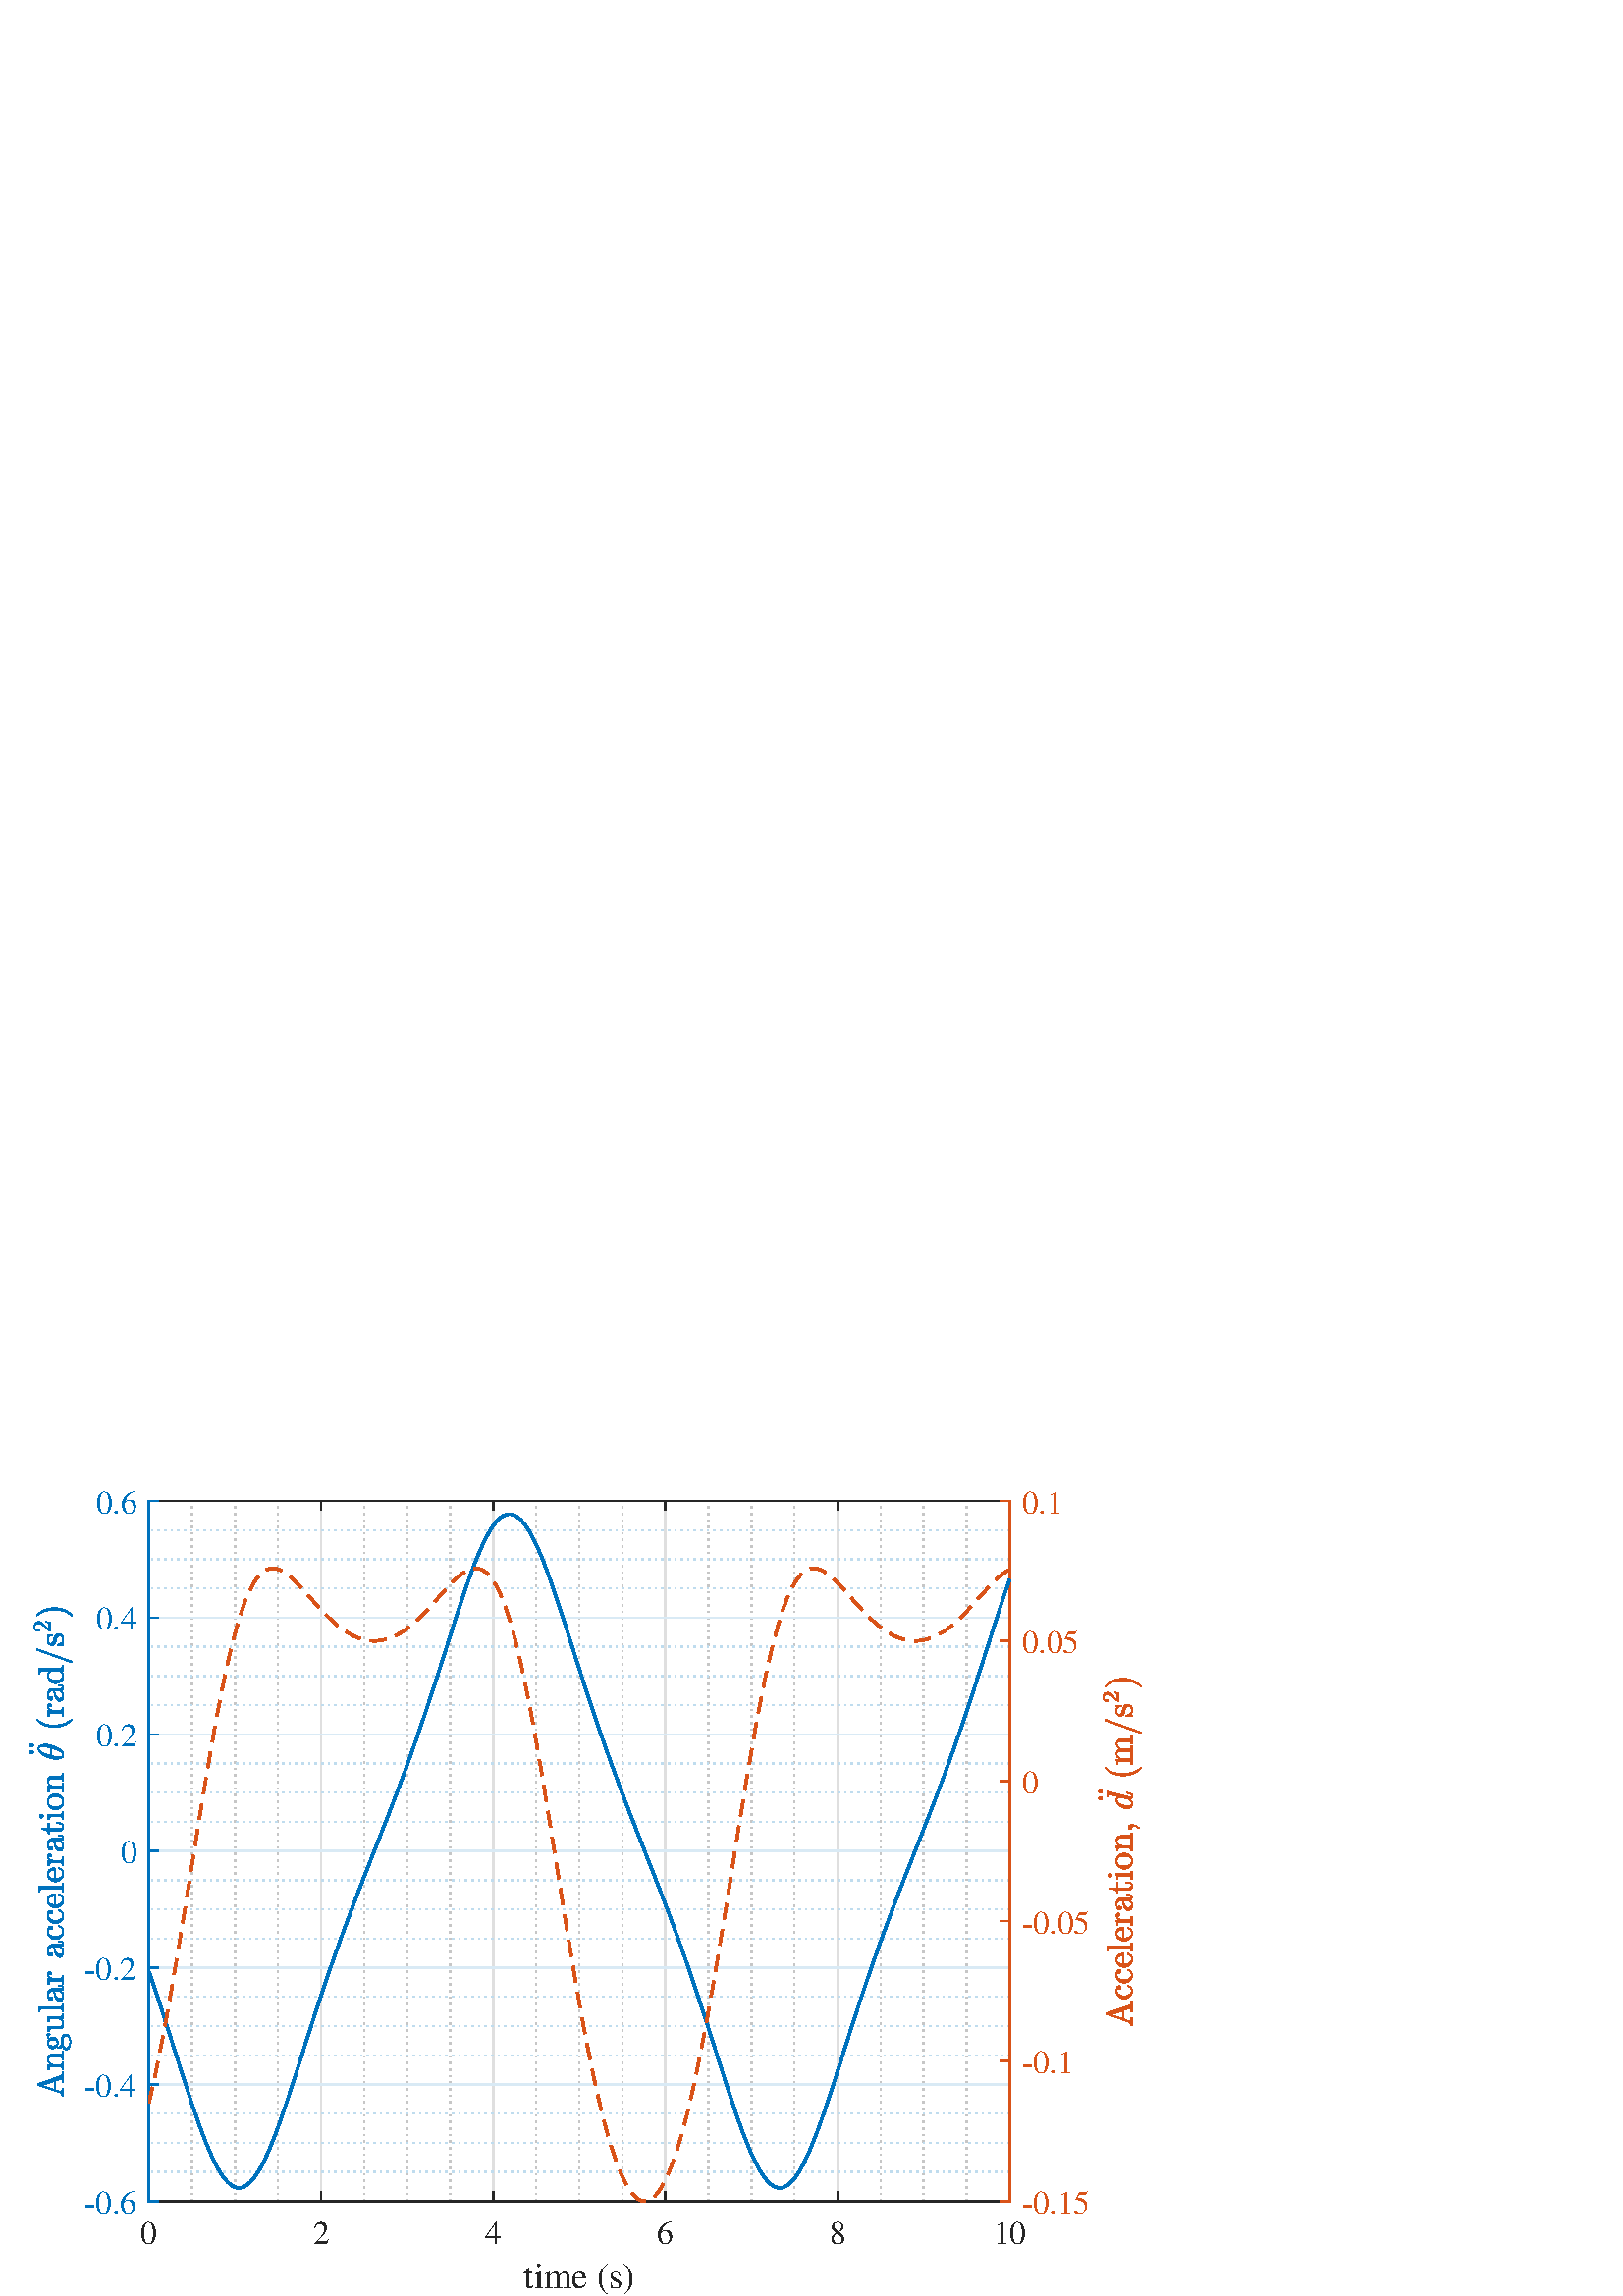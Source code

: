%!PS-Adobe-3.0 EPSF-3.0
%%Pages: (atend)
%%BoundingBox:    10     0   419   296
%%LanguageLevel: 3
%%EndComments
%%BeginProlog
%%BeginResource: procset (Apache XML Graphics Std ProcSet) 1.2 0
%%Version: 1.2 0
%%Copyright: (Copyright 2001-2003,2010 The Apache Software Foundation. License terms: http://www.apache.org/licenses/LICENSE-2.0)
/bd{bind def}bind def
/ld{load def}bd
/GR/grestore ld
/M/moveto ld
/LJ/setlinejoin ld
/C/curveto ld
/f/fill ld
/LW/setlinewidth ld
/GC/setgray ld
/t/show ld
/N/newpath ld
/CT/concat ld
/cp/closepath ld
/S/stroke ld
/L/lineto ld
/CC/setcmykcolor ld
/A/ashow ld
/GS/gsave ld
/RC/setrgbcolor ld
/RM/rmoveto ld
/ML/setmiterlimit ld
/re {4 2 roll M
1 index 0 rlineto
0 exch rlineto
neg 0 rlineto
cp } bd
/_ctm matrix def
/_tm matrix def
/BT { _ctm currentmatrix pop matrix _tm copy pop 0 0 moveto } bd
/ET { _ctm setmatrix } bd
/iTm { _ctm setmatrix _tm concat } bd
/Tm { _tm astore pop iTm 0 0 moveto } bd
/ux 0.0 def
/uy 0.0 def
/F {
  /Tp exch def
  /Tf exch def
  Tf findfont Tp scalefont setfont
  /cf Tf def  /cs Tp def
} bd
/ULS {currentpoint /uy exch def /ux exch def} bd
/ULE {
  /Tcx currentpoint pop def
  gsave
  newpath
  cf findfont cs scalefont dup
  /FontMatrix get 0 get /Ts exch def /FontInfo get dup
  /UnderlinePosition get Ts mul /To exch def
  /UnderlineThickness get Ts mul /Tt exch def
  ux uy To add moveto  Tcx uy To add lineto
  Tt setlinewidth stroke
  grestore
} bd
/OLE {
  /Tcx currentpoint pop def
  gsave
  newpath
  cf findfont cs scalefont dup
  /FontMatrix get 0 get /Ts exch def /FontInfo get dup
  /UnderlinePosition get Ts mul /To exch def
  /UnderlineThickness get Ts mul /Tt exch def
  ux uy To add cs add moveto Tcx uy To add cs add lineto
  Tt setlinewidth stroke
  grestore
} bd
/SOE {
  /Tcx currentpoint pop def
  gsave
  newpath
  cf findfont cs scalefont dup
  /FontMatrix get 0 get /Ts exch def /FontInfo get dup
  /UnderlinePosition get Ts mul /To exch def
  /UnderlineThickness get Ts mul /Tt exch def
  ux uy To add cs 10 mul 26 idiv add moveto Tcx uy To add cs 10 mul 26 idiv add lineto
  Tt setlinewidth stroke
  grestore
} bd
/QT {
/Y22 exch store
/X22 exch store
/Y21 exch store
/X21 exch store
currentpoint
/Y21 load 2 mul add 3 div exch
/X21 load 2 mul add 3 div exch
/X21 load 2 mul /X22 load add 3 div
/Y21 load 2 mul /Y22 load add 3 div
/X22 load /Y22 load curveto
} bd
/SSPD {
dup length /d exch dict def
{
/v exch def
/k exch def
currentpagedevice k known {
/cpdv currentpagedevice k get def
v cpdv ne {
/upd false def
/nullv v type /nulltype eq def
/nullcpdv cpdv type /nulltype eq def
nullv nullcpdv or
{
/upd true def
} {
/sametype v type cpdv type eq def
sametype {
v type /arraytype eq {
/vlen v length def
/cpdvlen cpdv length def
vlen cpdvlen eq {
0 1 vlen 1 sub {
/i exch def
/obj v i get def
/cpdobj cpdv i get def
obj cpdobj ne {
/upd true def
exit
} if
} for
} {
/upd true def
} ifelse
} {
v type /dicttype eq {
v {
/dv exch def
/dk exch def
/cpddv cpdv dk get def
dv cpddv ne {
/upd true def
exit
} if
} forall
} {
/upd true def
} ifelse
} ifelse
} if
} ifelse
upd true eq {
d k v put
} if
} if
} if
} forall
d length 0 gt {
d setpagedevice
} if
} bd
/RE { % /NewFontName [NewEncodingArray] /FontName RE -
  findfont dup length dict begin
  {
    1 index /FID ne
    {def} {pop pop} ifelse
  } forall
  /Encoding exch def
  /FontName 1 index def
  currentdict definefont pop
  end
} bind def
%%EndResource
%%BeginResource: procset (Apache XML Graphics EPS ProcSet) 1.0 0
%%Version: 1.0 0
%%Copyright: (Copyright 2002-2003 The Apache Software Foundation. License terms: http://www.apache.org/licenses/LICENSE-2.0)
/BeginEPSF { %def
/b4_Inc_state save def         % Save state for cleanup
/dict_count countdictstack def % Count objects on dict stack
/op_count count 1 sub def      % Count objects on operand stack
userdict begin                 % Push userdict on dict stack
/showpage { } def              % Redefine showpage, { } = null proc
0 setgray 0 setlinecap         % Prepare graphics state
1 setlinewidth 0 setlinejoin
10 setmiterlimit [ ] 0 setdash newpath
/languagelevel where           % If level not equal to 1 then
{pop languagelevel             % set strokeadjust and
1 ne                           % overprint to their defaults.
{false setstrokeadjust false setoverprint
} if
} if
} bd
/EndEPSF { %def
count op_count sub {pop} repeat            % Clean up stacks
countdictstack dict_count sub {end} repeat
b4_Inc_state restore
} bd
%%EndResource
%FOPBeginFontDict
%%IncludeResource: font Courier-Bold
%%IncludeResource: font Helvetica
%%IncludeResource: font Courier-BoldOblique
%%IncludeResource: font Courier-Oblique
%%IncludeResource: font Times-Roman
%%IncludeResource: font Helvetica-BoldOblique
%%IncludeResource: font Helvetica-Bold
%%IncludeResource: font Helvetica-Oblique
%%IncludeResource: font Times-BoldItalic
%%IncludeResource: font Courier
%%IncludeResource: font Times-Italic
%%IncludeResource: font Times-Bold
%%IncludeResource: font Symbol
%%IncludeResource: font ZapfDingbats
%FOPEndFontDict
%%BeginResource: encoding WinAnsiEncoding
/WinAnsiEncoding [
/.notdef /.notdef /.notdef /.notdef /.notdef
/.notdef /.notdef /.notdef /.notdef /.notdef
/.notdef /.notdef /.notdef /.notdef /.notdef
/.notdef /.notdef /.notdef /.notdef /.notdef
/.notdef /.notdef /.notdef /.notdef /.notdef
/.notdef /.notdef /.notdef /.notdef /.notdef
/.notdef /.notdef /space /exclam /quotedbl
/numbersign /dollar /percent /ampersand /quotesingle
/parenleft /parenright /asterisk /plus /comma
/hyphen /period /slash /zero /one
/two /three /four /five /six
/seven /eight /nine /colon /semicolon
/less /equal /greater /question /at
/A /B /C /D /E
/F /G /H /I /J
/K /L /M /N /O
/P /Q /R /S /T
/U /V /W /X /Y
/Z /bracketleft /backslash /bracketright /asciicircum
/underscore /quoteleft /a /b /c
/d /e /f /g /h
/i /j /k /l /m
/n /o /p /q /r
/s /t /u /v /w
/x /y /z /braceleft /bar
/braceright /asciitilde /bullet /Euro /bullet
/quotesinglbase /florin /quotedblbase /ellipsis /dagger
/daggerdbl /circumflex /perthousand /Scaron /guilsinglleft
/OE /bullet /Zcaron /bullet /bullet
/quoteleft /quoteright /quotedblleft /quotedblright /bullet
/endash /emdash /asciitilde /trademark /scaron
/guilsinglright /oe /bullet /zcaron /Ydieresis
/space /exclamdown /cent /sterling /currency
/yen /brokenbar /section /dieresis /copyright
/ordfeminine /guillemotleft /logicalnot /sfthyphen /registered
/macron /degree /plusminus /twosuperior /threesuperior
/acute /mu /paragraph /middot /cedilla
/onesuperior /ordmasculine /guillemotright /onequarter /onehalf
/threequarters /questiondown /Agrave /Aacute /Acircumflex
/Atilde /Adieresis /Aring /AE /Ccedilla
/Egrave /Eacute /Ecircumflex /Edieresis /Igrave
/Iacute /Icircumflex /Idieresis /Eth /Ntilde
/Ograve /Oacute /Ocircumflex /Otilde /Odieresis
/multiply /Oslash /Ugrave /Uacute /Ucircumflex
/Udieresis /Yacute /Thorn /germandbls /agrave
/aacute /acircumflex /atilde /adieresis /aring
/ae /ccedilla /egrave /eacute /ecircumflex
/edieresis /igrave /iacute /icircumflex /idieresis
/eth /ntilde /ograve /oacute /ocircumflex
/otilde /odieresis /divide /oslash /ugrave
/uacute /ucircumflex /udieresis /yacute /thorn
/ydieresis
] def
%%EndResource
%FOPBeginFontReencode
/Courier-Bold findfont
dup length dict begin
  {1 index /FID ne {def} {pop pop} ifelse} forall
  /Encoding WinAnsiEncoding def
  currentdict
end
/Courier-Bold exch definefont pop
/Helvetica findfont
dup length dict begin
  {1 index /FID ne {def} {pop pop} ifelse} forall
  /Encoding WinAnsiEncoding def
  currentdict
end
/Helvetica exch definefont pop
/Courier-BoldOblique findfont
dup length dict begin
  {1 index /FID ne {def} {pop pop} ifelse} forall
  /Encoding WinAnsiEncoding def
  currentdict
end
/Courier-BoldOblique exch definefont pop
/Courier-Oblique findfont
dup length dict begin
  {1 index /FID ne {def} {pop pop} ifelse} forall
  /Encoding WinAnsiEncoding def
  currentdict
end
/Courier-Oblique exch definefont pop
/Times-Roman findfont
dup length dict begin
  {1 index /FID ne {def} {pop pop} ifelse} forall
  /Encoding WinAnsiEncoding def
  currentdict
end
/Times-Roman exch definefont pop
/Helvetica-BoldOblique findfont
dup length dict begin
  {1 index /FID ne {def} {pop pop} ifelse} forall
  /Encoding WinAnsiEncoding def
  currentdict
end
/Helvetica-BoldOblique exch definefont pop
/Helvetica-Bold findfont
dup length dict begin
  {1 index /FID ne {def} {pop pop} ifelse} forall
  /Encoding WinAnsiEncoding def
  currentdict
end
/Helvetica-Bold exch definefont pop
/Helvetica-Oblique findfont
dup length dict begin
  {1 index /FID ne {def} {pop pop} ifelse} forall
  /Encoding WinAnsiEncoding def
  currentdict
end
/Helvetica-Oblique exch definefont pop
/Times-BoldItalic findfont
dup length dict begin
  {1 index /FID ne {def} {pop pop} ifelse} forall
  /Encoding WinAnsiEncoding def
  currentdict
end
/Times-BoldItalic exch definefont pop
/Courier findfont
dup length dict begin
  {1 index /FID ne {def} {pop pop} ifelse} forall
  /Encoding WinAnsiEncoding def
  currentdict
end
/Courier exch definefont pop
/Times-Italic findfont
dup length dict begin
  {1 index /FID ne {def} {pop pop} ifelse} forall
  /Encoding WinAnsiEncoding def
  currentdict
end
/Times-Italic exch definefont pop
/Times-Bold findfont
dup length dict begin
  {1 index /FID ne {def} {pop pop} ifelse} forall
  /Encoding WinAnsiEncoding def
  currentdict
end
/Times-Bold exch definefont pop
%FOPEndFontReencode
%%EndProlog
%%Page: 1 1
%%PageBoundingBox: 0 0 420 315
%%BeginPageSetup
[1 0 0 -1 0 315] CT
%%EndPageSetup
GS
[0.6 0 0 0.6 0 0] CT
1 GC
N
0 0 700 525 re
f
GR
GS
[0.6 0 0 0.6 0 0] CT
1 GC
N
0 0 700 525 re
f
GR
GS
[0.6 0 0 0.6 0 0] CT
1 GC
N
91 467 M
617 467 L
617 39 L
91 39 L
cp
f
GR
GS
[0.6 0 0 0.6 0 0] CT
0.775 GC
[1 3] 0 setdash
2 LJ
0.833 LW
N
117.3 467 M
117.3 39 L
S
GR
GS
[0.6 0 0 0.6 0 0] CT
0.775 GC
[1 3] 0 setdash
2 LJ
0.833 LW
N
143.6 467 M
143.6 39 L
S
GR
GS
[0.6 0 0 0.6 0 0] CT
0.775 GC
[1 3] 0 setdash
2 LJ
0.833 LW
N
169.9 467 M
169.9 39 L
S
GR
GS
[0.6 0 0 0.6 0 0] CT
0.775 GC
[1 3] 0 setdash
2 LJ
0.833 LW
N
222.5 467 M
222.5 39 L
S
GR
GS
[0.6 0 0 0.6 0 0] CT
0.775 GC
[1 3] 0 setdash
2 LJ
0.833 LW
N
248.8 467 M
248.8 39 L
S
GR
GS
[0.6 0 0 0.6 0 0] CT
0.775 GC
[1 3] 0 setdash
2 LJ
0.833 LW
N
275.1 467 M
275.1 39 L
S
GR
GS
[0.6 0 0 0.6 0 0] CT
0.775 GC
[1 3] 0 setdash
2 LJ
0.833 LW
N
327.7 467 M
327.7 39 L
S
GR
GS
[0.6 0 0 0.6 0 0] CT
0.775 GC
[1 3] 0 setdash
2 LJ
0.833 LW
N
354 467 M
354 39 L
S
GR
GS
[0.6 0 0 0.6 0 0] CT
0.775 GC
[1 3] 0 setdash
2 LJ
0.833 LW
N
380.3 467 M
380.3 39 L
S
GR
GS
[0.6 0 0 0.6 0 0] CT
0.775 GC
[1 3] 0 setdash
2 LJ
0.833 LW
N
432.9 467 M
432.9 39 L
S
GR
GS
[0.6 0 0 0.6 0 0] CT
0.775 GC
[1 3] 0 setdash
2 LJ
0.833 LW
N
459.2 467 M
459.2 39 L
S
GR
GS
[0.6 0 0 0.6 0 0] CT
0.775 GC
[1 3] 0 setdash
2 LJ
0.833 LW
N
485.5 467 M
485.5 39 L
S
GR
GS
[0.6 0 0 0.6 0 0] CT
0.775 GC
[1 3] 0 setdash
2 LJ
0.833 LW
N
538.1 467 M
538.1 39 L
S
GR
GS
[0.6 0 0 0.6 0 0] CT
0.775 GC
[1 3] 0 setdash
2 LJ
0.833 LW
N
564.4 467 M
564.4 39 L
S
GR
GS
[0.6 0 0 0.6 0 0] CT
0.775 GC
[1 3] 0 setdash
2 LJ
0.833 LW
N
590.7 467 M
590.7 39 L
S
GR
GS
[0.6 0 0 0.6 0 0] CT
0.873 GC
1 LJ
0.833 LW
N
91 467 M
91 39 L
S
GR
GS
[0.6 0 0 0.6 0 0] CT
0.873 GC
1 LJ
0.833 LW
N
196.2 467 M
196.2 39 L
S
GR
GS
[0.6 0 0 0.6 0 0] CT
0.873 GC
1 LJ
0.833 LW
N
301.4 467 M
301.4 39 L
S
GR
GS
[0.6 0 0 0.6 0 0] CT
0.873 GC
1 LJ
0.833 LW
N
406.6 467 M
406.6 39 L
S
GR
GS
[0.6 0 0 0.6 0 0] CT
0.873 GC
1 LJ
0.833 LW
N
511.8 467 M
511.8 39 L
S
GR
GS
[0.6 0 0 0.6 0 0] CT
0.873 GC
1 LJ
0.833 LW
N
617 467 M
617 39 L
S
GR
GS
[0.6 0 0 0.6 0 0] CT
0.749 0.861 0.935 RC
[1 3] 0 setdash
2 LJ
0.833 LW
N
617 449.167 M
91 449.167 L
S
GR
GS
[0.6 0 0 0.6 0 0] CT
0.749 0.861 0.935 RC
[1 3] 0 setdash
2 LJ
0.833 LW
N
617 431.333 M
91 431.333 L
S
GR
GS
[0.6 0 0 0.6 0 0] CT
0.749 0.861 0.935 RC
[1 3] 0 setdash
2 LJ
0.833 LW
N
617 413.5 M
91 413.5 L
S
GR
GS
[0.6 0 0 0.6 0 0] CT
0.749 0.861 0.935 RC
[1 3] 0 setdash
2 LJ
0.833 LW
N
617 377.833 M
91 377.833 L
S
GR
GS
[0.6 0 0 0.6 0 0] CT
0.749 0.861 0.935 RC
[1 3] 0 setdash
2 LJ
0.833 LW
N
617 360 M
91 360 L
S
GR
GS
[0.6 0 0 0.6 0 0] CT
0.749 0.861 0.935 RC
[1 3] 0 setdash
2 LJ
0.833 LW
N
617 342.167 M
91 342.167 L
S
GR
GS
[0.6 0 0 0.6 0 0] CT
0.749 0.861 0.935 RC
[1 3] 0 setdash
2 LJ
0.833 LW
N
617 306.5 M
91 306.5 L
S
GR
GS
[0.6 0 0 0.6 0 0] CT
0.749 0.861 0.935 RC
[1 3] 0 setdash
2 LJ
0.833 LW
N
617 288.667 M
91 288.667 L
S
GR
GS
[0.6 0 0 0.6 0 0] CT
0.749 0.861 0.935 RC
[1 3] 0 setdash
2 LJ
0.833 LW
N
617 270.833 M
91 270.833 L
S
GR
GS
[0.6 0 0 0.6 0 0] CT
0.749 0.861 0.935 RC
[1 3] 0 setdash
2 LJ
0.833 LW
N
617 235.167 M
91 235.167 L
S
GR
GS
[0.6 0 0 0.6 0 0] CT
0.749 0.861 0.935 RC
[1 3] 0 setdash
2 LJ
0.833 LW
N
617 217.333 M
91 217.333 L
S
GR
GS
[0.6 0 0 0.6 0 0] CT
0.749 0.861 0.935 RC
[1 3] 0 setdash
2 LJ
0.833 LW
N
617 199.5 M
91 199.5 L
S
GR
GS
[0.6 0 0 0.6 0 0] CT
0.749 0.861 0.935 RC
[1 3] 0 setdash
2 LJ
0.833 LW
N
617 163.833 M
91 163.833 L
S
GR
GS
[0.6 0 0 0.6 0 0] CT
0.749 0.861 0.935 RC
[1 3] 0 setdash
2 LJ
0.833 LW
N
617 146 M
91 146 L
S
GR
GS
[0.6 0 0 0.6 0 0] CT
0.749 0.861 0.935 RC
[1 3] 0 setdash
2 LJ
0.833 LW
N
617 128.167 M
91 128.167 L
S
GR
GS
[0.6 0 0 0.6 0 0] CT
0.749 0.861 0.935 RC
[1 3] 0 setdash
2 LJ
0.833 LW
N
617 92.5 M
91 92.5 L
S
GR
GS
[0.6 0 0 0.6 0 0] CT
0.749 0.861 0.935 RC
[1 3] 0 setdash
2 LJ
0.833 LW
N
617 74.667 M
91 74.667 L
S
GR
GS
[0.6 0 0 0.6 0 0] CT
0.749 0.861 0.935 RC
[1 3] 0 setdash
2 LJ
0.833 LW
N
617 56.833 M
91 56.833 L
S
GR
GS
[0.6 0 0 0.6 0 0] CT
0.851 0.918 0.961 RC
1 LJ
0.833 LW
N
617 467 M
91 467 L
S
GR
GS
[0.6 0 0 0.6 0 0] CT
0.851 0.918 0.961 RC
1 LJ
0.833 LW
N
617 395.667 M
91 395.667 L
S
GR
GS
[0.6 0 0 0.6 0 0] CT
0.851 0.918 0.961 RC
1 LJ
0.833 LW
N
617 324.333 M
91 324.333 L
S
GR
GS
[0.6 0 0 0.6 0 0] CT
0.851 0.918 0.961 RC
1 LJ
0.833 LW
N
617 253 M
91 253 L
S
GR
GS
[0.6 0 0 0.6 0 0] CT
0.851 0.918 0.961 RC
1 LJ
0.833 LW
N
617 181.667 M
91 181.667 L
S
GR
GS
[0.6 0 0 0.6 0 0] CT
0.851 0.918 0.961 RC
1 LJ
0.833 LW
N
617 110.333 M
91 110.333 L
S
GR
GS
[0.6 0 0 0.6 0 0] CT
0.851 0.918 0.961 RC
1 LJ
0.833 LW
N
617 39 M
91 39 L
S
GR
GS
[0.6 0 0 0.6 0 0] CT
0.149 GC
2 setlinecap
1 LJ
0.833 LW
N
91 467 M
617 467 L
S
GR
GS
[0.6 0 0 0.6 0 0] CT
0.149 GC
2 setlinecap
1 LJ
0.833 LW
N
91 39 M
617 39 L
S
GR
GS
[0.6 0 0 0.6 0 0] CT
0.149 GC
2 setlinecap
1 LJ
0.833 LW
N
91 467 M
91 461.74 L
S
GR
GS
[0.6 0 0 0.6 0 0] CT
0.149 GC
2 setlinecap
1 LJ
0.833 LW
N
196.2 467 M
196.2 461.74 L
S
GR
GS
[0.6 0 0 0.6 0 0] CT
0.149 GC
2 setlinecap
1 LJ
0.833 LW
N
301.4 467 M
301.4 461.74 L
S
GR
GS
[0.6 0 0 0.6 0 0] CT
0.149 GC
2 setlinecap
1 LJ
0.833 LW
N
406.6 467 M
406.6 461.74 L
S
GR
GS
[0.6 0 0 0.6 0 0] CT
0.149 GC
2 setlinecap
1 LJ
0.833 LW
N
511.8 467 M
511.8 461.74 L
S
GR
GS
[0.6 0 0 0.6 0 0] CT
0.149 GC
2 setlinecap
1 LJ
0.833 LW
N
617 467 M
617 461.74 L
S
GR
GS
[0.6 0 0 0.6 0 0] CT
0.149 GC
2 setlinecap
1 LJ
0.833 LW
N
91 39 M
91 44.26 L
S
GR
GS
[0.6 0 0 0.6 0 0] CT
0.149 GC
2 setlinecap
1 LJ
0.833 LW
N
196.2 39 M
196.2 44.26 L
S
GR
GS
[0.6 0 0 0.6 0 0] CT
0.149 GC
2 setlinecap
1 LJ
0.833 LW
N
301.4 39 M
301.4 44.26 L
S
GR
GS
[0.6 0 0 0.6 0 0] CT
0.149 GC
2 setlinecap
1 LJ
0.833 LW
N
406.6 39 M
406.6 44.26 L
S
GR
GS
[0.6 0 0 0.6 0 0] CT
0.149 GC
2 setlinecap
1 LJ
0.833 LW
N
511.8 39 M
511.8 44.26 L
S
GR
GS
[0.6 0 0 0.6 0 0] CT
0.149 GC
2 setlinecap
1 LJ
0.833 LW
N
617 39 M
617 44.26 L
S
GR
GS
[0.6 0 0 0.6 54.6 284.6] CT
0.149 GC
/Times-Roman 20 F
GS
[1 0 0 1 0 0] CT
-5 19 moveto 
1 -1 scale
(0) t 
GR
GR
GS
[0.6 0 0 0.6 117.72 284.6] CT
0.149 GC
/Times-Roman 20 F
GS
[1 0 0 1 0 0] CT
-5 19 moveto 
1 -1 scale
(2) t 
GR
GR
GS
[0.6 0 0 0.6 180.84 284.6] CT
0.149 GC
/Times-Roman 20 F
GS
[1 0 0 1 0 0] CT
-5 19 moveto 
1 -1 scale
(4) t 
GR
GR
GS
[0.6 0 0 0.6 243.96 284.6] CT
0.149 GC
/Times-Roman 20 F
GS
[1 0 0 1 0 0] CT
-5 19 moveto 
1 -1 scale
(6) t 
GR
GR
GS
[0.6 0 0 0.6 307.08 284.6] CT
0.149 GC
/Times-Roman 20 F
GS
[1 0 0 1 0 0] CT
-5 19 moveto 
1 -1 scale
(8) t 
GR
GR
GS
[0.6 0 0 0.6 370.2 284.6] CT
0.149 GC
/Times-Roman 20 F
GS
[1 0 0 1 0 0] CT
-10 19 moveto 
1 -1 scale
(10) t 
GR
GR
GS
[0.6 0 0 0.6 212.4 299.4] CT
0.149 GC
/Times-Roman 22 F
GS
[1 0 0 1 0 0] CT
-34 21 moveto 
1 -1 scale
(time \(s\)) t 
GR
GR
GS
[0.6 0 0 0.6 0 0] CT
0 0.447 0.741 RC
2 setlinecap
1 LJ
0.833 LW
N
91 467 M
91 39 L
S
GR
GS
[0.6 0 0 0.6 0 0] CT
0 0.447 0.741 RC
2 setlinecap
1 LJ
0.833 LW
N
91 467 M
96.26 467 L
S
GR
GS
[0.6 0 0 0.6 0 0] CT
0 0.447 0.741 RC
2 setlinecap
1 LJ
0.833 LW
N
91 395.667 M
96.26 395.667 L
S
GR
GS
[0.6 0 0 0.6 0 0] CT
0 0.447 0.741 RC
2 setlinecap
1 LJ
0.833 LW
N
91 324.333 M
96.26 324.333 L
S
GR
GS
[0.6 0 0 0.6 0 0] CT
0 0.447 0.741 RC
2 setlinecap
1 LJ
0.833 LW
N
91 253 M
96.26 253 L
S
GR
GS
[0.6 0 0 0.6 0 0] CT
0 0.447 0.741 RC
2 setlinecap
1 LJ
0.833 LW
N
91 181.667 M
96.26 181.667 L
S
GR
GS
[0.6 0 0 0.6 0 0] CT
0 0.447 0.741 RC
2 setlinecap
1 LJ
0.833 LW
N
91 110.333 M
96.26 110.333 L
S
GR
GS
[0.6 0 0 0.6 0 0] CT
0 0.447 0.741 RC
2 setlinecap
1 LJ
0.833 LW
N
91 39 M
96.26 39 L
S
GR
GS
[0.6 0 0 0.6 50.2 280.2] CT
0 0.447 0.741 RC
/Times-Roman 20 F
GS
[1 0 0 1 0 0] CT
-32 7.5 moveto 
1 -1 scale
(-0.6) t 
GR
GR
GS
[0.6 0 0 0.6 50.2 237.4] CT
0 0.447 0.741 RC
/Times-Roman 20 F
GS
[1 0 0 1 0 0] CT
-32 7.5 moveto 
1 -1 scale
(-0.4) t 
GR
GR
GS
[0.6 0 0 0.6 50.2 194.6] CT
0 0.447 0.741 RC
/Times-Roman 20 F
GS
[1 0 0 1 0 0] CT
-32 7.5 moveto 
1 -1 scale
(-0.2) t 
GR
GR
GS
[0.6 0 0 0.6 50.2 151.8] CT
0 0.447 0.741 RC
/Times-Roman 20 F
GS
[1 0 0 1 0 0] CT
-10 7.5 moveto 
1 -1 scale
(0) t 
GR
GR
GS
[0.6 0 0 0.6 50.2 109] CT
0 0.447 0.741 RC
/Times-Roman 20 F
GS
[1 0 0 1 0 0] CT
-25 7.5 moveto 
1 -1 scale
(0.2) t 
GR
GR
GS
[0.6 0 0 0.6 50.2 66.2] CT
0 0.447 0.741 RC
/Times-Roman 20 F
GS
[1 0 0 1 0 0] CT
-25 7.5 moveto 
1 -1 scale
(0.4) t 
GR
GR
GS
[0.6 0 0 0.6 50.2 23.4] CT
0 0.447 0.741 RC
/Times-Roman 20 F
GS
[1 0 0 1 0 0] CT
-25 7.5 moveto 
1 -1 scale
(0.6) t 
GR
GR
GS
[0 -0.6 0.6 0 28 151.8] CT
0 0.447 0.741 RC
N
-150.18 -7.92 M
-150.18 -8.701 L
-148.212 -8.701 -147.759 -9.998 QT
-143.134 -23.436 L
-143.071 -23.67 -142.79 -23.67 QT
-142.509 -23.67 L
-142.212 -23.67 -142.149 -23.436 QT
-137.321 -9.389 L
-137.118 -8.936 -136.548 -8.819 QT
-135.977 -8.701 -135.118 -8.701 QT
-135.118 -7.92 L
-141.243 -7.92 L
-141.243 -8.701 L
-139.415 -8.701 -139.415 -9.279 QT
-139.415 -9.389 L
-140.618 -12.826 L
-145.946 -12.826 L
-146.946 -9.998 L
-146.962 -9.92 -146.962 -9.764 QT
-146.962 -9.217 -146.438 -8.959 QT
-145.915 -8.701 -145.321 -8.701 QT
-145.321 -7.92 L
-150.18 -7.92 L
cp
-145.696 -13.592 M
-140.868 -13.592 L
-143.29 -20.623 L
-145.696 -13.592 L
cp
f
GR
GS
[0 -0.6 0.6 0 28 151.8] CT
0 0.447 0.741 RC
N
-133.727 -7.92 M
-133.727 -8.701 L
-132.977 -8.701 -132.493 -8.819 QT
-132.009 -8.936 -132.009 -9.389 QT
-132.009 -15.404 L
-132.009 -15.983 -132.188 -16.248 QT
-132.368 -16.514 -132.696 -16.576 QT
-133.024 -16.639 -133.727 -16.639 QT
-133.727 -17.404 L
-130.54 -17.639 L
-130.54 -15.498 L
-130.102 -16.436 -129.235 -17.037 QT
-128.368 -17.639 -127.352 -17.639 QT
-125.821 -17.639 -125.055 -16.912 QT
-124.29 -16.186 -124.29 -14.67 QT
-124.29 -9.389 L
-124.29 -8.936 -123.805 -8.819 QT
-123.321 -8.701 -122.571 -8.701 QT
-122.571 -7.92 L
-127.602 -7.92 L
-127.602 -8.701 L
-126.852 -8.701 -126.368 -8.819 QT
-125.884 -8.936 -125.884 -9.389 QT
-125.884 -14.608 L
-125.884 -15.686 -126.196 -16.381 QT
-126.509 -17.076 -127.477 -17.076 QT
-128.759 -17.076 -129.579 -16.053 QT
-130.399 -15.029 -130.399 -13.733 QT
-130.399 -9.389 L
-130.399 -8.936 -129.915 -8.819 QT
-129.43 -8.701 -128.696 -8.701 QT
-128.696 -7.92 L
-133.727 -7.92 L
cp
f
GR
GS
[0 -0.6 0.6 0 28 151.8] CT
0 0.447 0.741 RC
N
-121.552 -6.201 M
-121.552 -6.983 -120.982 -7.569 QT
-120.411 -8.154 -119.63 -8.404 QT
-120.068 -8.733 -120.294 -9.24 QT
-120.521 -9.748 -120.521 -10.311 QT
-120.521 -11.342 -119.88 -12.139 QT
-120.88 -13.123 -120.88 -14.404 QT
-120.88 -15.092 -120.583 -15.694 QT
-120.286 -16.295 -119.763 -16.74 QT
-119.239 -17.186 -118.591 -17.412 QT
-117.943 -17.639 -117.271 -17.639 QT
-115.958 -17.639 -114.927 -16.873 QT
-114.474 -17.358 -113.857 -17.623 QT
-113.239 -17.889 -112.568 -17.889 QT
-112.099 -17.889 -111.794 -17.553 QT
-111.489 -17.217 -111.489 -16.733 QT
-111.489 -16.467 -111.693 -16.264 QT
-111.896 -16.061 -112.177 -16.061 QT
-112.443 -16.061 -112.653 -16.264 QT
-112.864 -16.467 -112.864 -16.733 QT
-112.864 -17.154 -112.583 -17.311 QT
-113.724 -17.311 -114.552 -16.529 QT
-114.146 -16.123 -113.903 -15.553 QT
-113.661 -14.983 -113.661 -14.404 QT
-113.661 -13.467 -114.177 -12.725 QT
-114.693 -11.983 -115.536 -11.569 QT
-116.38 -11.154 -117.271 -11.154 QT
-118.474 -11.154 -119.474 -11.811 QT
-119.786 -11.373 -119.786 -10.842 QT
-119.786 -10.264 -119.403 -9.826 QT
-119.021 -9.389 -118.443 -9.389 QT
-116.646 -9.389 L
-115.333 -9.389 -114.278 -9.154 QT
-113.224 -8.92 -112.513 -8.209 QT
-111.802 -7.498 -111.802 -6.201 QT
-111.802 -5.233 -112.614 -4.592 QT
-113.427 -3.951 -114.56 -3.67 QT
-115.693 -3.389 -116.661 -3.389 QT
-117.646 -3.389 -118.778 -3.67 QT
-119.911 -3.951 -120.732 -4.592 QT
-121.552 -5.233 -121.552 -6.201 QT
cp
-120.318 -6.201 M
-120.318 -5.467 -119.716 -4.967 QT
-119.114 -4.467 -118.263 -4.225 QT
-117.411 -3.983 -116.661 -3.983 QT
-115.927 -3.983 -115.075 -4.225 QT
-114.224 -4.467 -113.63 -4.967 QT
-113.036 -5.467 -113.036 -6.201 QT
-113.036 -7.358 -114.083 -7.694 QT
-115.13 -8.029 -116.646 -8.029 QT
-118.443 -8.029 L
-118.943 -8.029 -119.372 -7.787 QT
-119.802 -7.545 -120.06 -7.108 QT
-120.318 -6.67 -120.318 -6.201 QT
cp
-117.271 -11.748 M
-115.411 -11.748 -115.411 -14.404 QT
-115.411 -15.561 -115.802 -16.303 QT
-116.193 -17.045 -117.271 -17.045 QT
-118.349 -17.045 -118.747 -16.303 QT
-119.146 -15.561 -119.146 -14.404 QT
-119.146 -13.686 -118.997 -13.092 QT
-118.849 -12.498 -118.435 -12.123 QT
-118.021 -11.748 -117.271 -11.748 QT
cp
f
GR
GS
[0 -0.6 0.6 0 28 151.8] CT
0 0.447 0.741 RC
N
-108.786 -10.545 M
-108.786 -15.404 L
-108.786 -15.983 -108.966 -16.248 QT
-109.146 -16.514 -109.474 -16.576 QT
-109.802 -16.639 -110.505 -16.639 QT
-110.505 -17.404 L
-107.177 -17.639 L
-107.177 -10.545 L
-107.177 -9.686 -107.052 -9.209 QT
-106.927 -8.733 -106.528 -8.49 QT
-106.13 -8.248 -105.239 -8.248 QT
-104.068 -8.248 -103.364 -9.24 QT
-102.661 -10.233 -102.661 -11.483 QT
-102.661 -15.404 L
-102.661 -15.983 -102.849 -16.248 QT
-103.036 -16.514 -103.357 -16.576 QT
-103.677 -16.639 -104.38 -16.639 QT
-104.38 -17.404 L
-101.068 -17.639 L
-101.068 -9.92 L
-101.068 -9.342 -100.888 -9.076 QT
-100.708 -8.811 -100.372 -8.756 QT
-100.036 -8.701 -99.349 -8.701 QT
-99.349 -7.92 L
-102.599 -7.67 L
-102.599 -9.529 L
-103.005 -8.701 -103.739 -8.186 QT
-104.474 -7.67 -105.349 -7.67 QT
-106.927 -7.67 -107.857 -8.342 QT
-108.786 -9.014 -108.786 -10.545 QT
cp
f
GR
GS
[0 -0.6 0.6 0 28 151.8] CT
0 0.447 0.741 RC
N
-98.267 -7.92 M
-98.267 -8.701 L
-97.517 -8.701 -97.033 -8.819 QT
-96.548 -8.936 -96.548 -9.389 QT
-96.548 -20.936 L
-96.548 -21.529 -96.72 -21.795 QT
-96.892 -22.061 -97.228 -22.115 QT
-97.564 -22.17 -98.267 -22.17 QT
-98.267 -22.951 L
-95.001 -23.186 L
-95.001 -9.389 L
-95.001 -8.936 -94.517 -8.819 QT
-94.033 -8.701 -93.283 -8.701 QT
-93.283 -7.92 L
-98.267 -7.92 L
cp
f
GR
GS
[0 -0.6 0.6 0 28 151.8] CT
0 0.447 0.741 RC
N
-91.953 -10.076 M
-91.953 -11.389 -90.922 -12.209 QT
-89.89 -13.029 -88.445 -13.373 QT
-87 -13.717 -85.687 -13.717 QT
-85.687 -14.608 L
-85.687 -15.248 -85.968 -15.842 QT
-86.25 -16.436 -86.781 -16.819 QT
-87.312 -17.201 -87.937 -17.201 QT
-89.406 -17.201 -90.156 -16.545 QT
-89.75 -16.545 -89.476 -16.233 QT
-89.203 -15.92 -89.203 -15.498 QT
-89.203 -15.061 -89.508 -14.748 QT
-89.812 -14.436 -90.25 -14.436 QT
-90.687 -14.436 -91 -14.748 QT
-91.312 -15.061 -91.312 -15.498 QT
-91.312 -16.654 -90.258 -17.217 QT
-89.203 -17.779 -87.937 -17.779 QT
-87.047 -17.779 -86.148 -17.397 QT
-85.25 -17.014 -84.672 -16.311 QT
-84.093 -15.608 -84.093 -14.654 QT
-84.093 -9.701 L
-84.093 -9.279 -83.914 -8.92 QT
-83.734 -8.561 -83.343 -8.561 QT
-82.984 -8.561 -82.804 -8.92 QT
-82.625 -9.279 -82.625 -9.701 QT
-82.625 -11.108 L
-81.984 -11.108 L
-81.984 -9.701 L
-81.984 -9.217 -82.242 -8.764 QT
-82.5 -8.311 -82.929 -8.053 QT
-83.359 -7.795 -83.875 -7.795 QT
-84.515 -7.795 -84.984 -8.295 QT
-85.453 -8.795 -85.5 -9.483 QT
-85.906 -8.654 -86.703 -8.162 QT
-87.5 -7.67 -88.406 -7.67 QT
-89.234 -7.67 -90.047 -7.92 QT
-90.859 -8.17 -91.406 -8.701 QT
-91.953 -9.233 -91.953 -10.076 QT
cp
-90.156 -10.076 M
-90.156 -9.311 -89.593 -8.779 QT
-89.031 -8.248 -88.25 -8.248 QT
-87.547 -8.248 -86.961 -8.608 QT
-86.375 -8.967 -86.031 -9.576 QT
-85.687 -10.186 -85.687 -10.858 QT
-85.687 -13.154 L
-86.687 -13.154 -87.734 -12.826 QT
-88.781 -12.498 -89.468 -11.803 QT
-90.156 -11.108 -90.156 -10.076 QT
cp
f
GR
GS
[0 -0.6 0.6 0 28 151.8] CT
0 0.447 0.741 RC
N
-81.265 -7.92 M
-81.265 -8.701 L
-80.5 -8.701 -80.023 -8.819 QT
-79.547 -8.936 -79.547 -9.389 QT
-79.547 -15.404 L
-79.547 -15.983 -79.718 -16.248 QT
-79.89 -16.514 -80.226 -16.576 QT
-80.562 -16.639 -81.265 -16.639 QT
-81.265 -17.404 L
-78.109 -17.639 L
-78.109 -15.498 L
-77.75 -16.451 -77.101 -17.045 QT
-76.453 -17.639 -75.515 -17.639 QT
-74.859 -17.639 -74.343 -17.256 QT
-73.828 -16.873 -73.828 -16.233 QT
-73.828 -15.842 -74.109 -15.545 QT
-74.39 -15.248 -74.812 -15.248 QT
-75.218 -15.248 -75.508 -15.537 QT
-75.797 -15.826 -75.797 -16.233 QT
-75.797 -16.826 -75.375 -17.076 QT
-75.515 -17.076 L
-76.406 -17.076 -76.968 -16.428 QT
-77.531 -15.779 -77.765 -14.826 QT
-78 -13.873 -78 -12.998 QT
-78 -9.389 L
-78 -8.701 -75.859 -8.701 QT
-75.859 -7.92 L
-81.265 -7.92 L
cp
f
GR
GS
[0 -0.6 0.6 0 28 151.8] CT
0 0.447 0.741 RC
N
-65.003 -10.076 M
-65.003 -11.389 -63.972 -12.209 QT
-62.94 -13.029 -61.495 -13.373 QT
-60.05 -13.717 -58.737 -13.717 QT
-58.737 -14.608 L
-58.737 -15.248 -59.018 -15.842 QT
-59.3 -16.436 -59.831 -16.819 QT
-60.362 -17.201 -60.987 -17.201 QT
-62.456 -17.201 -63.206 -16.545 QT
-62.8 -16.545 -62.526 -16.233 QT
-62.253 -15.92 -62.253 -15.498 QT
-62.253 -15.061 -62.558 -14.748 QT
-62.862 -14.436 -63.3 -14.436 QT
-63.737 -14.436 -64.05 -14.748 QT
-64.362 -15.061 -64.362 -15.498 QT
-64.362 -16.654 -63.308 -17.217 QT
-62.253 -17.779 -60.987 -17.779 QT
-60.097 -17.779 -59.198 -17.397 QT
-58.3 -17.014 -57.722 -16.311 QT
-57.143 -15.608 -57.143 -14.654 QT
-57.143 -9.701 L
-57.143 -9.279 -56.964 -8.92 QT
-56.784 -8.561 -56.393 -8.561 QT
-56.034 -8.561 -55.854 -8.92 QT
-55.675 -9.279 -55.675 -9.701 QT
-55.675 -11.108 L
-55.034 -11.108 L
-55.034 -9.701 L
-55.034 -9.217 -55.292 -8.764 QT
-55.55 -8.311 -55.979 -8.053 QT
-56.409 -7.795 -56.925 -7.795 QT
-57.565 -7.795 -58.034 -8.295 QT
-58.503 -8.795 -58.55 -9.483 QT
-58.956 -8.654 -59.753 -8.162 QT
-60.55 -7.67 -61.456 -7.67 QT
-62.284 -7.67 -63.097 -7.92 QT
-63.909 -8.17 -64.456 -8.701 QT
-65.003 -9.233 -65.003 -10.076 QT
cp
-63.206 -10.076 M
-63.206 -9.311 -62.643 -8.779 QT
-62.081 -8.248 -61.3 -8.248 QT
-60.597 -8.248 -60.011 -8.608 QT
-59.425 -8.967 -59.081 -9.576 QT
-58.737 -10.186 -58.737 -10.858 QT
-58.737 -13.154 L
-59.737 -13.154 -60.784 -12.826 QT
-61.831 -12.498 -62.518 -11.803 QT
-63.206 -11.108 -63.206 -10.076 QT
cp
f
GR
GS
[0 -0.6 0.6 0 28 151.8] CT
0 0.447 0.741 RC
N
-49.393 -7.67 M
-50.737 -7.67 -51.815 -8.365 QT
-52.893 -9.061 -53.518 -10.217 QT
-54.143 -11.373 -54.143 -12.67 QT
-54.143 -13.967 -53.526 -15.162 QT
-52.909 -16.358 -51.823 -17.069 QT
-50.737 -17.779 -49.393 -17.779 QT
-48.112 -17.779 -47.05 -17.279 QT
-45.987 -16.779 -45.987 -15.623 QT
-45.987 -15.186 -46.3 -14.873 QT
-46.612 -14.561 -47.05 -14.561 QT
-47.487 -14.561 -47.792 -14.873 QT
-48.097 -15.186 -48.097 -15.623 QT
-48.097 -16.014 -47.854 -16.295 QT
-47.612 -16.576 -47.237 -16.654 QT
-48.003 -17.139 -49.378 -17.139 QT
-50.425 -17.139 -51.073 -16.444 QT
-51.722 -15.748 -51.979 -14.717 QT
-52.237 -13.686 -52.237 -12.67 QT
-52.237 -11.608 -51.917 -10.615 QT
-51.597 -9.623 -50.893 -8.967 QT
-50.19 -8.311 -49.128 -8.311 QT
-48.081 -8.311 -47.354 -8.951 QT
-46.628 -9.592 -46.362 -10.623 QT
-46.362 -10.764 -46.19 -10.764 QT
-45.925 -10.764 L
-45.847 -10.764 -45.8 -10.701 QT
-45.753 -10.639 -45.753 -10.561 QT
-45.753 -10.498 L
-46.081 -9.201 -47.065 -8.436 QT
-48.05 -7.67 -49.393 -7.67 QT
cp
f
GR
GS
[0 -0.6 0.6 0 28 151.8] CT
0 0.447 0.741 RC
N
-39.616 -7.67 M
-40.959 -7.67 -42.038 -8.365 QT
-43.116 -9.061 -43.741 -10.217 QT
-44.366 -11.373 -44.366 -12.67 QT
-44.366 -13.967 -43.748 -15.162 QT
-43.131 -16.358 -42.045 -17.069 QT
-40.959 -17.779 -39.616 -17.779 QT
-38.334 -17.779 -37.272 -17.279 QT
-36.209 -16.779 -36.209 -15.623 QT
-36.209 -15.186 -36.522 -14.873 QT
-36.834 -14.561 -37.272 -14.561 QT
-37.709 -14.561 -38.014 -14.873 QT
-38.319 -15.186 -38.319 -15.623 QT
-38.319 -16.014 -38.077 -16.295 QT
-37.834 -16.576 -37.459 -16.654 QT
-38.225 -17.139 -39.6 -17.139 QT
-40.647 -17.139 -41.295 -16.444 QT
-41.944 -15.748 -42.202 -14.717 QT
-42.459 -13.686 -42.459 -12.67 QT
-42.459 -11.608 -42.139 -10.615 QT
-41.819 -9.623 -41.116 -8.967 QT
-40.413 -8.311 -39.35 -8.311 QT
-38.303 -8.311 -37.577 -8.951 QT
-36.85 -9.592 -36.584 -10.623 QT
-36.584 -10.764 -36.413 -10.764 QT
-36.147 -10.764 L
-36.069 -10.764 -36.022 -10.701 QT
-35.975 -10.639 -35.975 -10.561 QT
-35.975 -10.498 L
-36.303 -9.201 -37.288 -8.436 QT
-38.272 -7.67 -39.616 -7.67 QT
cp
f
GR
GS
[0 -0.6 0.6 0 28 151.8] CT
0 0.447 0.741 RC
N
-29.838 -7.67 M
-31.182 -7.67 -32.307 -8.373 QT
-33.432 -9.076 -34.072 -10.256 QT
-34.713 -11.436 -34.713 -12.748 QT
-34.713 -14.029 -34.127 -15.194 QT
-33.541 -16.358 -32.494 -17.069 QT
-31.447 -17.779 -30.15 -17.779 QT
-29.15 -17.779 -28.4 -17.444 QT
-27.65 -17.108 -27.166 -16.506 QT
-26.682 -15.904 -26.439 -15.084 QT
-26.197 -14.264 -26.197 -13.295 QT
-26.197 -12.998 -26.416 -12.998 QT
-32.791 -12.998 L
-32.791 -12.764 L
-32.791 -10.936 -32.057 -9.623 QT
-31.322 -8.311 -29.65 -8.311 QT
-28.979 -8.311 -28.4 -8.615 QT
-27.822 -8.92 -27.4 -9.459 QT
-26.979 -9.998 -26.822 -10.608 QT
-26.807 -10.686 -26.744 -10.74 QT
-26.682 -10.795 -26.604 -10.795 QT
-26.416 -10.795 L
-26.197 -10.795 -26.197 -10.514 QT
-26.51 -9.279 -27.541 -8.475 QT
-28.572 -7.67 -29.838 -7.67 QT
cp
-32.76 -13.545 M
-27.744 -13.545 L
-27.744 -14.373 -27.979 -15.225 QT
-28.213 -16.076 -28.752 -16.639 QT
-29.291 -17.201 -30.15 -17.201 QT
-31.4 -17.201 -32.08 -16.037 QT
-32.76 -14.873 -32.76 -13.545 QT
cp
f
GR
GS
[0 -0.6 0.6 0 28 151.8] CT
0 0.447 0.741 RC
N
-24.873 -7.92 M
-24.873 -8.701 L
-24.123 -8.701 -23.638 -8.819 QT
-23.154 -8.936 -23.154 -9.389 QT
-23.154 -20.936 L
-23.154 -21.529 -23.326 -21.795 QT
-23.498 -22.061 -23.834 -22.115 QT
-24.169 -22.17 -24.873 -22.17 QT
-24.873 -22.951 L
-21.607 -23.186 L
-21.607 -9.389 L
-21.607 -8.936 -21.123 -8.819 QT
-20.638 -8.701 -19.888 -8.701 QT
-19.888 -7.92 L
-24.873 -7.92 L
cp
f
GR
GS
[0 -0.6 0.6 0 28 151.8] CT
0 0.447 0.741 RC
N
-13.949 -7.67 M
-15.293 -7.67 -16.418 -8.373 QT
-17.543 -9.076 -18.183 -10.256 QT
-18.824 -11.436 -18.824 -12.748 QT
-18.824 -14.029 -18.238 -15.194 QT
-17.652 -16.358 -16.605 -17.069 QT
-15.558 -17.779 -14.261 -17.779 QT
-13.261 -17.779 -12.511 -17.444 QT
-11.761 -17.108 -11.277 -16.506 QT
-10.793 -15.904 -10.551 -15.084 QT
-10.308 -14.264 -10.308 -13.295 QT
-10.308 -12.998 -10.527 -12.998 QT
-16.902 -12.998 L
-16.902 -12.764 L
-16.902 -10.936 -16.168 -9.623 QT
-15.433 -8.311 -13.761 -8.311 QT
-13.09 -8.311 -12.511 -8.615 QT
-11.933 -8.92 -11.511 -9.459 QT
-11.09 -9.998 -10.933 -10.608 QT
-10.918 -10.686 -10.855 -10.74 QT
-10.793 -10.795 -10.715 -10.795 QT
-10.527 -10.795 L
-10.308 -10.795 -10.308 -10.514 QT
-10.621 -9.279 -11.652 -8.475 QT
-12.683 -7.67 -13.949 -7.67 QT
cp
-16.871 -13.545 M
-11.855 -13.545 L
-11.855 -14.373 -12.09 -15.225 QT
-12.324 -16.076 -12.863 -16.639 QT
-13.402 -17.201 -14.261 -17.201 QT
-15.511 -17.201 -16.191 -16.037 QT
-16.871 -14.873 -16.871 -13.545 QT
cp
f
GR
GS
[0 -0.6 0.6 0 28 151.8] CT
0 0.447 0.741 RC
N
-9.093 -7.92 M
-9.093 -8.701 L
-8.327 -8.701 -7.851 -8.819 QT
-7.374 -8.936 -7.374 -9.389 QT
-7.374 -15.404 L
-7.374 -15.983 -7.546 -16.248 QT
-7.718 -16.514 -8.054 -16.576 QT
-8.39 -16.639 -9.093 -16.639 QT
-9.093 -17.404 L
-5.937 -17.639 L
-5.937 -15.498 L
-5.577 -16.451 -4.929 -17.045 QT
-4.281 -17.639 -3.343 -17.639 QT
-2.687 -17.639 -2.171 -17.256 QT
-1.656 -16.873 -1.656 -16.233 QT
-1.656 -15.842 -1.937 -15.545 QT
-2.218 -15.248 -2.64 -15.248 QT
-3.046 -15.248 -3.335 -15.537 QT
-3.624 -15.826 -3.624 -16.233 QT
-3.624 -16.826 -3.202 -17.076 QT
-3.343 -17.076 L
-4.234 -17.076 -4.796 -16.428 QT
-5.359 -15.779 -5.593 -14.826 QT
-5.827 -13.873 -5.827 -12.998 QT
-5.827 -9.389 L
-5.827 -8.701 -3.687 -8.701 QT
-3.687 -7.92 L
-9.093 -7.92 L
cp
f
GR
GS
[0 -0.6 0.6 0 28 151.8] CT
0 0.447 0.741 RC
N
-0.164 -10.076 M
-0.164 -11.389 0.867 -12.209 QT
1.899 -13.029 3.344 -13.373 QT
4.789 -13.717 6.102 -13.717 QT
6.102 -14.608 L
6.102 -15.248 5.82 -15.842 QT
5.539 -16.436 5.008 -16.819 QT
4.477 -17.201 3.852 -17.201 QT
2.383 -17.201 1.633 -16.545 QT
2.039 -16.545 2.313 -16.233 QT
2.586 -15.92 2.586 -15.498 QT
2.586 -15.061 2.281 -14.748 QT
1.977 -14.436 1.539 -14.436 QT
1.102 -14.436 0.789 -14.748 QT
0.477 -15.061 0.477 -15.498 QT
0.477 -16.654 1.531 -17.217 QT
2.586 -17.779 3.852 -17.779 QT
4.742 -17.779 5.641 -17.397 QT
6.539 -17.014 7.117 -16.311 QT
7.695 -15.608 7.695 -14.654 QT
7.695 -9.701 L
7.695 -9.279 7.875 -8.92 QT
8.055 -8.561 8.445 -8.561 QT
8.805 -8.561 8.985 -8.92 QT
9.164 -9.279 9.164 -9.701 QT
9.164 -11.108 L
9.805 -11.108 L
9.805 -9.701 L
9.805 -9.217 9.547 -8.764 QT
9.289 -8.311 8.86 -8.053 QT
8.43 -7.795 7.914 -7.795 QT
7.274 -7.795 6.805 -8.295 QT
6.336 -8.795 6.289 -9.483 QT
5.883 -8.654 5.086 -8.162 QT
4.289 -7.67 3.383 -7.67 QT
2.555 -7.67 1.742 -7.92 QT
0.93 -8.17 0.383 -8.701 QT
-0.164 -9.233 -0.164 -10.076 QT
cp
1.633 -10.076 M
1.633 -9.311 2.195 -8.779 QT
2.758 -8.248 3.539 -8.248 QT
4.242 -8.248 4.828 -8.608 QT
5.414 -8.967 5.758 -9.576 QT
6.102 -10.186 6.102 -10.858 QT
6.102 -13.154 L
5.102 -13.154 4.055 -12.826 QT
3.008 -12.498 2.32 -11.803 QT
1.633 -11.108 1.633 -10.076 QT
cp
f
GR
GS
[0 -0.6 0.6 0 28 151.8] CT
0 0.447 0.741 RC
N
12.211 -10.561 M
12.211 -16.639 L
10.383 -16.639 L
10.383 -17.201 L
11.821 -17.201 12.5 -18.545 QT
13.18 -19.889 13.18 -21.451 QT
13.805 -21.451 L
13.805 -17.404 L
16.914 -17.404 L
16.914 -16.639 L
13.805 -16.639 L
13.805 -10.608 L
13.805 -9.686 14.11 -8.998 QT
14.414 -8.311 15.211 -8.311 QT
15.961 -8.311 16.297 -9.037 QT
16.633 -9.764 16.633 -10.608 QT
16.633 -11.904 L
17.274 -11.904 L
17.274 -10.561 L
17.274 -9.873 17.016 -9.201 QT
16.758 -8.529 16.266 -8.1 QT
15.774 -7.67 15.071 -7.67 QT
13.742 -7.67 12.977 -8.459 QT
12.211 -9.248 12.211 -10.561 QT
cp
f
GR
GS
[0 -0.6 0.6 0 28 151.8] CT
0 0.447 0.741 RC
N
19.189 -7.92 M
19.189 -8.701 L
19.939 -8.701 20.423 -8.819 QT
20.907 -8.936 20.907 -9.389 QT
20.907 -15.404 L
20.907 -16.248 20.579 -16.444 QT
20.251 -16.639 19.298 -16.639 QT
19.298 -17.404 L
22.454 -17.639 L
22.454 -9.389 L
22.454 -8.936 22.876 -8.819 QT
23.298 -8.701 24.001 -8.701 QT
24.001 -7.92 L
19.189 -7.92 L
cp
20.126 -21.42 M
20.126 -21.904 20.493 -22.272 QT
20.86 -22.639 21.329 -22.639 QT
21.642 -22.639 21.931 -22.475 QT
22.22 -22.311 22.384 -22.022 QT
22.548 -21.733 22.548 -21.42 QT
22.548 -20.951 22.181 -20.584 QT
21.814 -20.217 21.329 -20.217 QT
20.86 -20.217 20.493 -20.584 QT
20.126 -20.951 20.126 -21.42 QT
cp
f
GR
GS
[0 -0.6 0.6 0 28 151.8] CT
0 0.447 0.741 RC
N
30.128 -7.67 M
28.8 -7.67 27.675 -8.342 QT
26.55 -9.014 25.893 -10.147 QT
25.237 -11.279 25.237 -12.608 QT
25.237 -13.608 25.597 -14.545 QT
25.956 -15.483 26.628 -16.217 QT
27.3 -16.951 28.19 -17.365 QT
29.081 -17.779 30.128 -17.779 QT
31.487 -17.779 32.597 -17.069 QT
33.706 -16.358 34.347 -15.154 QT
34.987 -13.951 34.987 -12.608 QT
34.987 -11.279 34.339 -10.147 QT
33.69 -9.014 32.565 -8.342 QT
31.44 -7.67 30.128 -7.67 QT
cp
30.128 -8.311 M
31.893 -8.311 32.479 -9.592 QT
33.065 -10.873 33.065 -12.858 QT
33.065 -13.951 32.948 -14.678 QT
32.831 -15.404 32.44 -15.998 QT
32.19 -16.358 31.808 -16.631 QT
31.425 -16.904 31.003 -17.053 QT
30.581 -17.201 30.128 -17.201 QT
29.44 -17.201 28.823 -16.889 QT
28.206 -16.576 27.8 -15.998 QT
27.393 -15.373 27.276 -14.631 QT
27.159 -13.889 27.159 -12.858 QT
27.159 -11.623 27.378 -10.639 QT
27.597 -9.654 28.245 -8.983 QT
28.893 -8.311 30.128 -8.311 QT
cp
f
GR
GS
[0 -0.6 0.6 0 28 151.8] CT
0 0.447 0.741 RC
N
36.284 -7.92 M
36.284 -8.701 L
37.034 -8.701 37.518 -8.819 QT
38.003 -8.936 38.003 -9.389 QT
38.003 -15.404 L
38.003 -15.983 37.823 -16.248 QT
37.643 -16.514 37.315 -16.576 QT
36.987 -16.639 36.284 -16.639 QT
36.284 -17.404 L
39.472 -17.639 L
39.472 -15.498 L
39.909 -16.436 40.776 -17.037 QT
41.643 -17.639 42.659 -17.639 QT
44.19 -17.639 44.956 -16.912 QT
45.722 -16.186 45.722 -14.67 QT
45.722 -9.389 L
45.722 -8.936 46.206 -8.819 QT
46.69 -8.701 47.44 -8.701 QT
47.44 -7.92 L
42.409 -7.92 L
42.409 -8.701 L
43.159 -8.701 43.643 -8.819 QT
44.128 -8.936 44.128 -9.389 QT
44.128 -14.608 L
44.128 -15.686 43.815 -16.381 QT
43.503 -17.076 42.534 -17.076 QT
41.253 -17.076 40.433 -16.053 QT
39.612 -15.029 39.612 -13.733 QT
39.612 -9.389 L
39.612 -8.936 40.097 -8.819 QT
40.581 -8.701 41.315 -8.701 QT
41.315 -7.92 L
36.284 -7.92 L
cp
f
GR
GS
[0 -0.6 0.6 0 28 151.8] CT
0 0.447 0.741 RC
N
59.205 -27.304 M
59.205 -27.773 59.533 -28.108 QT
59.861 -28.444 60.346 -28.444 QT
60.83 -28.444 61.166 -28.108 QT
61.502 -27.773 61.502 -27.304 QT
61.502 -26.819 61.166 -26.483 QT
60.83 -26.148 60.346 -26.148 QT
59.861 -26.148 59.533 -26.491 QT
59.205 -26.835 59.205 -27.304 QT
cp
63.455 -27.304 M
63.455 -27.773 63.783 -28.108 QT
64.111 -28.444 64.596 -28.444 QT
65.08 -28.444 65.408 -28.108 QT
65.736 -27.773 65.736 -27.304 QT
65.736 -26.819 65.408 -26.483 QT
65.08 -26.148 64.596 -26.148 QT
64.111 -26.148 63.783 -26.491 QT
63.455 -26.835 63.455 -27.304 QT
cp
f
GR
GS
[0 -0.6 0.6 0 28 151.8] CT
0 0.447 0.741 RC
N
58.73 -7.67 M
57.73 -7.67 57.129 -8.404 QT
56.527 -9.139 56.293 -10.17 QT
56.058 -11.201 56.058 -12.201 QT
56.058 -12.233 L
56.058 -13.326 56.269 -14.506 QT
56.48 -15.686 56.879 -16.865 QT
57.277 -18.045 57.746 -18.967 QT
58.058 -19.608 58.574 -20.404 QT
59.09 -21.201 59.715 -21.889 QT
60.34 -22.576 61.066 -23.006 QT
61.793 -23.436 62.527 -23.436 QT
62.558 -23.436 L
63.355 -23.436 63.887 -22.99 QT
64.418 -22.545 64.707 -21.858 QT
64.996 -21.17 65.121 -20.389 QT
65.246 -19.608 65.246 -18.904 QT
65.246 -17.233 64.793 -15.498 QT
64.34 -13.764 63.543 -12.139 QT
63.246 -11.529 62.715 -10.701 QT
62.183 -9.873 61.582 -9.217 QT
60.98 -8.561 60.238 -8.115 QT
59.496 -7.67 58.746 -7.67 QT
58.73 -7.67 L
cp
58.777 -8.248 M
59.496 -8.248 60.168 -9.029 QT
60.84 -9.811 61.348 -10.92 QT
61.855 -12.029 62.238 -13.201 QT
62.621 -14.373 62.793 -15.186 QT
58.308 -15.186 L
57.965 -13.795 57.769 -12.795 QT
57.574 -11.795 57.574 -10.826 QT
57.574 -8.248 58.777 -8.248 QT
cp
58.48 -15.951 M
62.996 -15.951 L
63.23 -16.92 63.371 -17.569 QT
63.512 -18.217 63.605 -18.936 QT
63.699 -19.654 63.699 -20.279 QT
63.699 -22.858 62.527 -22.858 QT
61.137 -22.858 60.121 -20.608 QT
59.105 -18.358 58.48 -15.951 QT
cp
f
GR
GS
[0 -0.6 0.6 0 28 151.8] CT
0 0.447 0.741 RC
N
80.284 -2.467 M
79.049 -3.436 78.167 -4.686 QT
77.284 -5.936 76.721 -7.35 QT
76.159 -8.764 75.878 -10.311 QT
75.596 -11.858 75.596 -13.42 QT
75.596 -14.998 75.878 -16.545 QT
76.159 -18.092 76.729 -19.522 QT
77.299 -20.951 78.19 -22.194 QT
79.081 -23.436 80.284 -24.373 QT
80.284 -24.42 80.378 -24.42 QT
80.596 -24.42 L
80.659 -24.42 80.713 -24.358 QT
80.768 -24.295 80.768 -24.233 QT
80.768 -24.123 80.721 -24.092 QT
79.643 -23.029 78.932 -21.826 QT
78.221 -20.623 77.784 -19.264 QT
77.346 -17.904 77.151 -16.451 QT
76.956 -14.998 76.956 -13.42 QT
76.956 -6.42 80.69 -2.795 QT
80.768 -2.733 80.768 -2.608 QT
80.768 -2.561 80.706 -2.49 QT
80.643 -2.42 80.596 -2.42 QT
80.378 -2.42 L
80.284 -2.42 80.284 -2.467 QT
cp
f
GR
GS
[0 -0.6 0.6 0 28 151.8] CT
0 0.447 0.741 RC
N
82.574 -7.92 M
82.574 -8.701 L
83.339 -8.701 83.816 -8.819 QT
84.293 -8.936 84.293 -9.389 QT
84.293 -15.404 L
84.293 -15.983 84.121 -16.248 QT
83.949 -16.514 83.613 -16.576 QT
83.277 -16.639 82.574 -16.639 QT
82.574 -17.404 L
85.73 -17.639 L
85.73 -15.498 L
86.089 -16.451 86.738 -17.045 QT
87.386 -17.639 88.324 -17.639 QT
88.98 -17.639 89.496 -17.256 QT
90.011 -16.873 90.011 -16.233 QT
90.011 -15.842 89.73 -15.545 QT
89.449 -15.248 89.027 -15.248 QT
88.621 -15.248 88.332 -15.537 QT
88.043 -15.826 88.043 -16.233 QT
88.043 -16.826 88.464 -17.076 QT
88.324 -17.076 L
87.433 -17.076 86.871 -16.428 QT
86.308 -15.779 86.074 -14.826 QT
85.839 -13.873 85.839 -12.998 QT
85.839 -9.389 L
85.839 -8.701 87.98 -8.701 QT
87.98 -7.92 L
82.574 -7.92 L
cp
f
GR
GS
[0 -0.6 0.6 0 28 151.8] CT
0 0.447 0.741 RC
N
91.503 -10.076 M
91.503 -11.389 92.534 -12.209 QT
93.565 -13.029 95.011 -13.373 QT
96.456 -13.717 97.769 -13.717 QT
97.769 -14.608 L
97.769 -15.248 97.487 -15.842 QT
97.206 -16.436 96.675 -16.819 QT
96.144 -17.201 95.519 -17.201 QT
94.05 -17.201 93.3 -16.545 QT
93.706 -16.545 93.979 -16.233 QT
94.253 -15.92 94.253 -15.498 QT
94.253 -15.061 93.948 -14.748 QT
93.644 -14.436 93.206 -14.436 QT
92.769 -14.436 92.456 -14.748 QT
92.144 -15.061 92.144 -15.498 QT
92.144 -16.654 93.198 -17.217 QT
94.253 -17.779 95.519 -17.779 QT
96.409 -17.779 97.308 -17.397 QT
98.206 -17.014 98.784 -16.311 QT
99.362 -15.608 99.362 -14.654 QT
99.362 -9.701 L
99.362 -9.279 99.542 -8.92 QT
99.722 -8.561 100.112 -8.561 QT
100.472 -8.561 100.651 -8.92 QT
100.831 -9.279 100.831 -9.701 QT
100.831 -11.108 L
101.472 -11.108 L
101.472 -9.701 L
101.472 -9.217 101.214 -8.764 QT
100.956 -8.311 100.526 -8.053 QT
100.097 -7.795 99.581 -7.795 QT
98.94 -7.795 98.472 -8.295 QT
98.003 -8.795 97.956 -9.483 QT
97.55 -8.654 96.753 -8.162 QT
95.956 -7.67 95.05 -7.67 QT
94.222 -7.67 93.409 -7.92 QT
92.597 -8.17 92.05 -8.701 QT
91.503 -9.233 91.503 -10.076 QT
cp
93.3 -10.076 M
93.3 -9.311 93.862 -8.779 QT
94.425 -8.248 95.206 -8.248 QT
95.909 -8.248 96.495 -8.608 QT
97.081 -8.967 97.425 -9.576 QT
97.769 -10.186 97.769 -10.858 QT
97.769 -13.154 L
96.769 -13.154 95.722 -12.826 QT
94.675 -12.498 93.987 -11.803 QT
93.3 -11.108 93.3 -10.076 QT
cp
f
GR
GS
[0 -0.6 0.6 0 28 151.8] CT
0 0.447 0.741 RC
N
107.003 -7.67 M
105.706 -7.67 104.628 -8.373 QT
103.55 -9.076 102.956 -10.225 QT
102.362 -11.373 102.362 -12.67 QT
102.362 -13.998 103.011 -15.147 QT
103.659 -16.295 104.776 -16.967 QT
105.894 -17.639 107.237 -17.639 QT
108.034 -17.639 108.761 -17.303 QT
109.487 -16.967 110.003 -16.358 QT
110.003 -20.936 L
110.003 -21.529 109.831 -21.795 QT
109.659 -22.061 109.331 -22.115 QT
109.003 -22.17 108.3 -22.17 QT
108.3 -22.951 L
111.55 -23.186 L
111.55 -9.92 L
111.55 -9.342 111.73 -9.076 QT
111.909 -8.811 112.237 -8.756 QT
112.565 -8.701 113.269 -8.701 QT
113.269 -7.92 L
109.94 -7.67 L
109.94 -9.061 L
109.378 -8.404 108.589 -8.037 QT
107.8 -7.67 107.003 -7.67 QT
cp
104.753 -9.826 M
105.128 -9.108 105.761 -8.678 QT
106.394 -8.248 107.128 -8.248 QT
108.034 -8.248 108.8 -8.779 QT
109.565 -9.311 109.94 -10.139 QT
109.94 -15.42 L
109.69 -15.904 109.292 -16.287 QT
108.894 -16.67 108.409 -16.873 QT
107.925 -17.076 107.378 -17.076 QT
106.222 -17.076 105.526 -16.428 QT
104.831 -15.779 104.55 -14.764 QT
104.269 -13.748 104.269 -12.654 QT
104.269 -11.764 104.362 -11.108 QT
104.456 -10.451 104.753 -9.826 QT
cp
f
GR
GS
[0 -0.6 0.6 0 28 151.8] CT
0 0.447 0.741 RC
N
115.085 -2.858 M
115.085 -2.92 115.1 -2.951 QT
122.756 -24.154 L
122.803 -24.279 122.905 -24.35 QT
123.006 -24.42 123.147 -24.42 QT
123.35 -24.42 123.475 -24.303 QT
123.6 -24.186 123.6 -23.983 QT
123.6 -23.889 L
115.944 -2.686 L
115.819 -2.42 115.522 -2.42 QT
115.35 -2.42 115.217 -2.545 QT
115.085 -2.67 115.085 -2.858 QT
cp
f
GR
GS
[0 -0.6 0.6 0 28 151.8] CT
0 0.447 0.741 RC
N
125.585 -7.858 M
125.585 -11.451 L
125.585 -11.623 125.772 -11.623 QT
126.038 -11.623 L
126.178 -11.623 126.21 -11.451 QT
126.835 -8.248 129.178 -8.248 QT
130.225 -8.248 130.928 -8.725 QT
131.632 -9.201 131.632 -10.186 QT
131.632 -10.889 131.085 -11.389 QT
130.538 -11.889 129.788 -12.076 QT
128.303 -12.373 L
127.569 -12.529 126.96 -12.865 QT
126.35 -13.201 125.967 -13.748 QT
125.585 -14.295 125.585 -15.029 QT
125.585 -15.998 126.092 -16.615 QT
126.6 -17.233 127.421 -17.506 QT
128.241 -17.779 129.178 -17.779 QT
130.303 -17.779 131.147 -17.186 QT
131.772 -17.733 L
131.772 -17.779 131.882 -17.779 QT
132.053 -17.779 L
132.116 -17.779 132.171 -17.725 QT
132.225 -17.67 132.225 -17.592 QT
132.225 -14.717 L
132.225 -14.514 132.053 -14.514 QT
131.772 -14.514 L
131.585 -14.514 131.585 -14.717 QT
131.585 -15.873 130.944 -16.569 QT
130.303 -17.264 129.163 -17.264 QT
128.163 -17.264 127.444 -16.897 QT
126.725 -16.529 126.725 -15.639 QT
126.725 -15.029 127.241 -14.639 QT
127.757 -14.248 128.46 -14.076 QT
129.96 -13.795 L
130.71 -13.623 131.358 -13.217 QT
132.007 -12.811 132.389 -12.186 QT
132.772 -11.561 132.772 -10.779 QT
132.772 -9.983 132.499 -9.397 QT
132.225 -8.811 131.733 -8.428 QT
131.241 -8.045 130.577 -7.858 QT
129.913 -7.67 129.178 -7.67 QT
127.803 -7.67 126.835 -8.592 QT
126.022 -7.733 L
126.022 -7.67 125.897 -7.67 QT
125.772 -7.67 L
125.585 -7.67 125.585 -7.858 QT
cp
f
GR
GS
[0 -0.6 0.6 0 28 151.8] CT
0 0.447 0.741 RC
N
134.278 -15.904 M
134.278 -16.31 L
134.278 -16.341 134.309 -16.388 QT
136.637 -18.966 L
137.169 -19.544 137.497 -19.927 QT
137.825 -20.31 138.145 -20.818 QT
138.466 -21.326 138.653 -21.849 QT
138.841 -22.372 138.841 -22.951 QT
138.841 -23.576 138.614 -24.138 QT
138.387 -24.701 137.934 -25.037 QT
137.481 -25.372 136.841 -25.372 QT
136.2 -25.372 135.676 -24.974 QT
135.153 -24.576 134.934 -23.966 QT
134.997 -23.982 135.106 -23.982 QT
135.434 -23.982 135.676 -23.755 QT
135.919 -23.529 135.919 -23.169 QT
135.919 -22.826 135.676 -22.583 QT
135.434 -22.341 135.106 -22.341 QT
134.747 -22.341 134.512 -22.583 QT
134.278 -22.826 134.278 -23.169 QT
134.278 -23.732 134.489 -24.224 QT
134.7 -24.716 135.098 -25.099 QT
135.497 -25.482 135.997 -25.685 QT
136.497 -25.888 137.059 -25.888 QT
137.919 -25.888 138.661 -25.529 QT
139.403 -25.169 139.833 -24.505 QT
140.262 -23.841 140.262 -22.951 QT
140.262 -22.31 139.981 -21.724 QT
139.7 -21.138 139.255 -20.654 QT
138.809 -20.169 138.106 -19.56 QT
137.403 -18.951 137.184 -18.747 QT
135.497 -17.122 L
136.934 -17.122 L
137.997 -17.122 138.708 -17.138 QT
139.419 -17.154 139.466 -17.201 QT
139.637 -17.388 139.825 -18.576 QT
140.262 -18.576 L
139.841 -15.904 L
134.278 -15.904 L
cp
f
GR
GS
[0 -0.6 0.6 0 28 151.8] CT
0 0.447 0.741 RC
N
143.75 -2.42 M
143.562 -2.42 143.562 -2.608 QT
143.562 -2.717 143.609 -2.748 QT
147.359 -6.42 147.359 -13.42 QT
147.359 -20.42 143.656 -24.045 QT
143.562 -24.092 143.562 -24.233 QT
143.562 -24.295 143.625 -24.358 QT
143.687 -24.42 143.75 -24.42 QT
143.969 -24.42 L
144.031 -24.42 144.062 -24.373 QT
145.641 -23.139 146.695 -21.35 QT
147.75 -19.561 148.242 -17.545 QT
148.734 -15.529 148.734 -13.42 QT
148.734 -11.858 148.469 -10.35 QT
148.203 -8.842 147.633 -7.373 QT
147.062 -5.904 146.18 -4.67 QT
145.297 -3.436 144.062 -2.467 QT
144.031 -2.42 143.969 -2.42 QT
143.75 -2.42 L
cp
f
GR
GS
[0.6 0 0 0.6 0 0] CT
0.851 0.325 0.098 RC
2 setlinecap
1 LJ
0.833 LW
N
617 467 M
617 39 L
S
GR
GS
[0.6 0 0 0.6 0 0] CT
0.851 0.325 0.098 RC
2 setlinecap
1 LJ
0.833 LW
N
617 467 M
611.74 467 L
S
GR
GS
[0.6 0 0 0.6 0 0] CT
0.851 0.325 0.098 RC
2 setlinecap
1 LJ
0.833 LW
N
617 381.4 M
611.74 381.4 L
S
GR
GS
[0.6 0 0 0.6 0 0] CT
0.851 0.325 0.098 RC
2 setlinecap
1 LJ
0.833 LW
N
617 295.8 M
611.74 295.8 L
S
GR
GS
[0.6 0 0 0.6 0 0] CT
0.851 0.325 0.098 RC
2 setlinecap
1 LJ
0.833 LW
N
617 210.2 M
611.74 210.2 L
S
GR
GS
[0.6 0 0 0.6 0 0] CT
0.851 0.325 0.098 RC
2 setlinecap
1 LJ
0.833 LW
N
617 124.6 M
611.74 124.6 L
S
GR
GS
[0.6 0 0 0.6 0 0] CT
0.851 0.325 0.098 RC
2 setlinecap
1 LJ
0.833 LW
N
617 39 M
611.74 39 L
S
GR
GS
[0.6 0 0 0.6 374.6 280.2] CT
0.851 0.325 0.098 RC
/Times-Roman 20 F
GS
[1 0 0 1 0 0] CT
0 7.5 moveto 
1 -1 scale
(-0.15) t 
GR
GR
GS
[0.6 0 0 0.6 374.6 228.84] CT
0.851 0.325 0.098 RC
/Times-Roman 20 F
GS
[1 0 0 1 0 0] CT
0 7.5 moveto 
1 -1 scale
(-0.1) t 
GR
GR
GS
[0.6 0 0 0.6 374.6 177.48] CT
0.851 0.325 0.098 RC
/Times-Roman 20 F
GS
[1 0 0 1 0 0] CT
0 7.5 moveto 
1 -1 scale
(-0.05) t 
GR
GR
GS
[0.6 0 0 0.6 374.6 126.12] CT
0.851 0.325 0.098 RC
/Times-Roman 20 F
GS
[1 0 0 1 0 0] CT
0 7.5 moveto 
1 -1 scale
(0) t 
GR
GR
GS
[0.6 0 0 0.6 374.6 74.76] CT
0.851 0.325 0.098 RC
/Times-Roman 20 F
GS
[1 0 0 1 0 0] CT
0 7.5 moveto 
1 -1 scale
(0.05) t 
GR
GR
GS
[0.6 0 0 0.6 374.6 23.4] CT
0.851 0.325 0.098 RC
/Times-Roman 20 F
GS
[1 0 0 1 0 0] CT
0 7.5 moveto 
1 -1 scale
(0.1) t 
GR
GR
GS
[0 -0.6 0.6 0 402.8 151.8] CT
0.851 0.325 0.098 RC
N
-106.986 20.498 M
-106.986 19.717 L
-105.018 19.717 -104.564 18.42 QT
-99.939 4.983 L
-99.877 4.748 -99.596 4.748 QT
-99.314 4.748 L
-99.018 4.748 -98.955 4.983 QT
-94.127 19.03 L
-93.924 19.483 -93.353 19.6 QT
-92.783 19.717 -91.924 19.717 QT
-91.924 20.498 L
-98.049 20.498 L
-98.049 19.717 L
-96.221 19.717 -96.221 19.139 QT
-96.221 19.03 L
-97.424 15.592 L
-102.752 15.592 L
-103.752 18.42 L
-103.768 18.498 -103.768 18.655 QT
-103.768 19.202 -103.244 19.459 QT
-102.721 19.717 -102.127 19.717 QT
-102.127 20.498 L
-106.986 20.498 L
cp
-102.502 14.827 M
-97.674 14.827 L
-100.096 7.795 L
-102.502 14.827 L
cp
f
GR
GS
[0 -0.6 0.6 0 402.8 151.8] CT
0.851 0.325 0.098 RC
N
-85.705 20.748 M
-87.049 20.748 -88.127 20.053 QT
-89.205 19.358 -89.83 18.202 QT
-90.455 17.045 -90.455 15.748 QT
-90.455 14.452 -89.838 13.256 QT
-89.221 12.061 -88.135 11.35 QT
-87.049 10.639 -85.705 10.639 QT
-84.424 10.639 -83.361 11.139 QT
-82.299 11.639 -82.299 12.795 QT
-82.299 13.233 -82.611 13.545 QT
-82.924 13.858 -83.361 13.858 QT
-83.799 13.858 -84.103 13.545 QT
-84.408 13.233 -84.408 12.795 QT
-84.408 12.405 -84.166 12.123 QT
-83.924 11.842 -83.549 11.764 QT
-84.314 11.28 -85.689 11.28 QT
-86.736 11.28 -87.385 11.975 QT
-88.033 12.67 -88.291 13.702 QT
-88.549 14.733 -88.549 15.748 QT
-88.549 16.811 -88.228 17.803 QT
-87.908 18.795 -87.205 19.452 QT
-86.502 20.108 -85.439 20.108 QT
-84.392 20.108 -83.666 19.467 QT
-82.939 18.827 -82.674 17.795 QT
-82.674 17.655 -82.502 17.655 QT
-82.236 17.655 L
-82.158 17.655 -82.111 17.717 QT
-82.064 17.78 -82.064 17.858 QT
-82.064 17.92 L
-82.392 19.217 -83.377 19.983 QT
-84.361 20.748 -85.705 20.748 QT
cp
f
GR
GS
[0 -0.6 0.6 0 402.8 151.8] CT
0.851 0.325 0.098 RC
N
-75.927 20.748 M
-77.271 20.748 -78.349 20.053 QT
-79.427 19.358 -80.052 18.202 QT
-80.677 17.045 -80.677 15.748 QT
-80.677 14.452 -80.06 13.256 QT
-79.443 12.061 -78.357 11.35 QT
-77.271 10.639 -75.927 10.639 QT
-74.646 10.639 -73.583 11.139 QT
-72.521 11.639 -72.521 12.795 QT
-72.521 13.233 -72.833 13.545 QT
-73.146 13.858 -73.583 13.858 QT
-74.021 13.858 -74.326 13.545 QT
-74.63 13.233 -74.63 12.795 QT
-74.63 12.405 -74.388 12.123 QT
-74.146 11.842 -73.771 11.764 QT
-74.537 11.28 -75.912 11.28 QT
-76.958 11.28 -77.607 11.975 QT
-78.255 12.67 -78.513 13.702 QT
-78.771 14.733 -78.771 15.748 QT
-78.771 16.811 -78.451 17.803 QT
-78.13 18.795 -77.427 19.452 QT
-76.724 20.108 -75.662 20.108 QT
-74.615 20.108 -73.888 19.467 QT
-73.162 18.827 -72.896 17.795 QT
-72.896 17.655 -72.724 17.655 QT
-72.458 17.655 L
-72.38 17.655 -72.333 17.717 QT
-72.287 17.78 -72.287 17.858 QT
-72.287 17.92 L
-72.615 19.217 -73.599 19.983 QT
-74.583 20.748 -75.927 20.748 QT
cp
f
GR
GS
[0 -0.6 0.6 0 402.8 151.8] CT
0.851 0.325 0.098 RC
N
-66.149 20.748 M
-67.493 20.748 -68.618 20.045 QT
-69.743 19.342 -70.384 18.163 QT
-71.024 16.983 -71.024 15.67 QT
-71.024 14.389 -70.438 13.225 QT
-69.853 12.061 -68.806 11.35 QT
-67.759 10.639 -66.462 10.639 QT
-65.462 10.639 -64.712 10.975 QT
-63.962 11.311 -63.478 11.913 QT
-62.993 12.514 -62.751 13.334 QT
-62.509 14.155 -62.509 15.123 QT
-62.509 15.42 -62.728 15.42 QT
-69.103 15.42 L
-69.103 15.655 L
-69.103 17.483 -68.368 18.795 QT
-67.634 20.108 -65.962 20.108 QT
-65.29 20.108 -64.712 19.803 QT
-64.134 19.498 -63.712 18.959 QT
-63.29 18.42 -63.134 17.811 QT
-63.118 17.733 -63.056 17.678 QT
-62.993 17.623 -62.915 17.623 QT
-62.728 17.623 L
-62.509 17.623 -62.509 17.905 QT
-62.821 19.139 -63.853 19.944 QT
-64.884 20.748 -66.149 20.748 QT
cp
-69.071 14.873 M
-64.056 14.873 L
-64.056 14.045 -64.29 13.194 QT
-64.524 12.342 -65.063 11.78 QT
-65.603 11.217 -66.462 11.217 QT
-67.712 11.217 -68.392 12.381 QT
-69.071 13.545 -69.071 14.873 QT
cp
f
GR
GS
[0 -0.6 0.6 0 402.8 151.8] CT
0.851 0.325 0.098 RC
N
-61.184 20.498 M
-61.184 19.717 L
-60.434 19.717 -59.95 19.6 QT
-59.465 19.483 -59.465 19.03 QT
-59.465 7.483 L
-59.465 6.889 -59.637 6.623 QT
-59.809 6.358 -60.145 6.303 QT
-60.481 6.248 -61.184 6.248 QT
-61.184 5.467 L
-57.919 5.233 L
-57.919 19.03 L
-57.919 19.483 -57.434 19.6 QT
-56.95 19.717 -56.2 19.717 QT
-56.2 20.498 L
-61.184 20.498 L
cp
f
GR
GS
[0 -0.6 0.6 0 402.8 151.8] CT
0.851 0.325 0.098 RC
N
-50.261 20.748 M
-51.604 20.748 -52.729 20.045 QT
-53.854 19.342 -54.495 18.163 QT
-55.136 16.983 -55.136 15.67 QT
-55.136 14.389 -54.55 13.225 QT
-53.964 12.061 -52.917 11.35 QT
-51.87 10.639 -50.573 10.639 QT
-49.573 10.639 -48.823 10.975 QT
-48.073 11.311 -47.589 11.913 QT
-47.104 12.514 -46.862 13.334 QT
-46.62 14.155 -46.62 15.123 QT
-46.62 15.42 -46.839 15.42 QT
-53.214 15.42 L
-53.214 15.655 L
-53.214 17.483 -52.479 18.795 QT
-51.745 20.108 -50.073 20.108 QT
-49.401 20.108 -48.823 19.803 QT
-48.245 19.498 -47.823 18.959 QT
-47.401 18.42 -47.245 17.811 QT
-47.229 17.733 -47.167 17.678 QT
-47.104 17.623 -47.026 17.623 QT
-46.839 17.623 L
-46.62 17.623 -46.62 17.905 QT
-46.932 19.139 -47.964 19.944 QT
-48.995 20.748 -50.261 20.748 QT
cp
-53.182 14.873 M
-48.167 14.873 L
-48.167 14.045 -48.401 13.194 QT
-48.636 12.342 -49.175 11.78 QT
-49.714 11.217 -50.573 11.217 QT
-51.823 11.217 -52.503 12.381 QT
-53.182 13.545 -53.182 14.873 QT
cp
f
GR
GS
[0 -0.6 0.6 0 402.8 151.8] CT
0.851 0.325 0.098 RC
N
-45.405 20.498 M
-45.405 19.717 L
-44.639 19.717 -44.162 19.6 QT
-43.686 19.483 -43.686 19.03 QT
-43.686 13.014 L
-43.686 12.436 -43.858 12.17 QT
-44.03 11.905 -44.366 11.842 QT
-44.701 11.78 -45.405 11.78 QT
-45.405 11.014 L
-42.248 10.78 L
-42.248 12.92 L
-41.889 11.967 -41.241 11.373 QT
-40.592 10.78 -39.655 10.78 QT
-38.998 10.78 -38.483 11.163 QT
-37.967 11.545 -37.967 12.186 QT
-37.967 12.577 -38.248 12.873 QT
-38.53 13.17 -38.951 13.17 QT
-39.358 13.17 -39.647 12.881 QT
-39.936 12.592 -39.936 12.186 QT
-39.936 11.592 -39.514 11.342 QT
-39.655 11.342 L
-40.545 11.342 -41.108 11.991 QT
-41.67 12.639 -41.905 13.592 QT
-42.139 14.545 -42.139 15.42 QT
-42.139 19.03 L
-42.139 19.717 -39.998 19.717 QT
-39.998 20.498 L
-45.405 20.498 L
cp
f
GR
GS
[0 -0.6 0.6 0 402.8 151.8] CT
0.851 0.325 0.098 RC
N
-36.475 18.342 M
-36.475 17.03 -35.444 16.209 QT
-34.413 15.389 -32.968 15.045 QT
-31.522 14.702 -30.21 14.702 QT
-30.21 13.811 L
-30.21 13.17 -30.491 12.577 QT
-30.772 11.983 -31.304 11.6 QT
-31.835 11.217 -32.46 11.217 QT
-33.929 11.217 -34.679 11.873 QT
-34.272 11.873 -33.999 12.186 QT
-33.725 12.498 -33.725 12.92 QT
-33.725 13.358 -34.03 13.67 QT
-34.335 13.983 -34.772 13.983 QT
-35.21 13.983 -35.522 13.67 QT
-35.835 13.358 -35.835 12.92 QT
-35.835 11.764 -34.78 11.202 QT
-33.725 10.639 -32.46 10.639 QT
-31.569 10.639 -30.671 11.022 QT
-29.772 11.405 -29.194 12.108 QT
-28.616 12.811 -28.616 13.764 QT
-28.616 18.717 L
-28.616 19.139 -28.436 19.498 QT
-28.257 19.858 -27.866 19.858 QT
-27.507 19.858 -27.327 19.498 QT
-27.147 19.139 -27.147 18.717 QT
-27.147 17.311 L
-26.507 17.311 L
-26.507 18.717 L
-26.507 19.202 -26.765 19.655 QT
-27.022 20.108 -27.452 20.366 QT
-27.882 20.623 -28.397 20.623 QT
-29.038 20.623 -29.507 20.123 QT
-29.975 19.623 -30.022 18.936 QT
-30.429 19.764 -31.225 20.256 QT
-32.022 20.748 -32.929 20.748 QT
-33.757 20.748 -34.569 20.498 QT
-35.382 20.248 -35.929 19.717 QT
-36.475 19.186 -36.475 18.342 QT
cp
-34.679 18.342 M
-34.679 19.108 -34.116 19.639 QT
-33.554 20.17 -32.772 20.17 QT
-32.069 20.17 -31.483 19.811 QT
-30.897 19.452 -30.554 18.842 QT
-30.21 18.233 -30.21 17.561 QT
-30.21 15.264 L
-31.21 15.264 -32.257 15.592 QT
-33.304 15.92 -33.991 16.616 QT
-34.679 17.311 -34.679 18.342 QT
cp
f
GR
GS
[0 -0.6 0.6 0 402.8 151.8] CT
0.851 0.325 0.098 RC
N
-24.1 17.858 M
-24.1 11.78 L
-25.929 11.78 L
-25.929 11.217 L
-24.491 11.217 -23.811 9.873 QT
-23.132 8.53 -23.132 6.967 QT
-22.507 6.967 L
-22.507 11.014 L
-19.397 11.014 L
-19.397 11.78 L
-22.507 11.78 L
-22.507 17.811 L
-22.507 18.733 -22.202 19.42 QT
-21.897 20.108 -21.1 20.108 QT
-20.35 20.108 -20.014 19.381 QT
-19.679 18.655 -19.679 17.811 QT
-19.679 16.514 L
-19.038 16.514 L
-19.038 17.858 L
-19.038 18.545 -19.296 19.217 QT
-19.554 19.889 -20.046 20.319 QT
-20.538 20.748 -21.241 20.748 QT
-22.569 20.748 -23.335 19.959 QT
-24.1 19.17 -24.1 17.858 QT
cp
f
GR
GS
[0 -0.6 0.6 0 402.8 151.8] CT
0.851 0.325 0.098 RC
N
-17.123 20.498 M
-17.123 19.717 L
-16.373 19.717 -15.889 19.6 QT
-15.404 19.483 -15.404 19.03 QT
-15.404 13.014 L
-15.404 12.17 -15.732 11.975 QT
-16.06 11.78 -17.014 11.78 QT
-17.014 11.014 L
-13.857 10.78 L
-13.857 19.03 L
-13.857 19.483 -13.435 19.6 QT
-13.014 19.717 -12.31 19.717 QT
-12.31 20.498 L
-17.123 20.498 L
cp
-16.185 6.998 M
-16.185 6.514 -15.818 6.147 QT
-15.451 5.78 -14.982 5.78 QT
-14.67 5.78 -14.381 5.944 QT
-14.092 6.108 -13.928 6.397 QT
-13.764 6.686 -13.764 6.998 QT
-13.764 7.467 -14.131 7.834 QT
-14.498 8.202 -14.982 8.202 QT
-15.451 8.202 -15.818 7.834 QT
-16.185 7.467 -16.185 6.998 QT
cp
f
GR
GS
[0 -0.6 0.6 0 402.8 151.8] CT
0.851 0.325 0.098 RC
N
-6.184 20.748 M
-7.512 20.748 -8.637 20.077 QT
-9.762 19.405 -10.418 18.272 QT
-11.074 17.139 -11.074 15.811 QT
-11.074 14.811 -10.715 13.873 QT
-10.356 12.936 -9.684 12.202 QT
-9.012 11.467 -8.121 11.053 QT
-7.231 10.639 -6.184 10.639 QT
-4.824 10.639 -3.715 11.35 QT
-2.606 12.061 -1.965 13.264 QT
-1.324 14.467 -1.324 15.811 QT
-1.324 17.139 -1.973 18.272 QT
-2.621 19.405 -3.746 20.077 QT
-4.871 20.748 -6.184 20.748 QT
cp
-6.184 20.108 M
-4.418 20.108 -3.832 18.827 QT
-3.246 17.545 -3.246 15.561 QT
-3.246 14.467 -3.363 13.741 QT
-3.481 13.014 -3.871 12.42 QT
-4.121 12.061 -4.504 11.788 QT
-4.887 11.514 -5.309 11.366 QT
-5.731 11.217 -6.184 11.217 QT
-6.871 11.217 -7.488 11.53 QT
-8.106 11.842 -8.512 12.42 QT
-8.918 13.045 -9.035 13.788 QT
-9.152 14.53 -9.152 15.561 QT
-9.152 16.795 -8.934 17.78 QT
-8.715 18.764 -8.067 19.436 QT
-7.418 20.108 -6.184 20.108 QT
cp
f
GR
GS
[0 -0.6 0.6 0 402.8 151.8] CT
0.851 0.325 0.098 RC
N
-0.027 20.498 M
-0.027 19.717 L
0.723 19.717 1.207 19.6 QT
1.691 19.483 1.691 19.03 QT
1.691 13.014 L
1.691 12.436 1.512 12.17 QT
1.332 11.905 1.004 11.842 QT
0.676 11.78 -0.027 11.78 QT
-0.027 11.014 L
3.16 10.78 L
3.16 12.92 L
3.598 11.983 4.465 11.381 QT
5.332 10.78 6.348 10.78 QT
7.879 10.78 8.644 11.506 QT
9.41 12.233 9.41 13.748 QT
9.41 19.03 L
9.41 19.483 9.894 19.6 QT
10.379 19.717 11.129 19.717 QT
11.129 20.498 L
6.098 20.498 L
6.098 19.717 L
6.848 19.717 7.332 19.6 QT
7.816 19.483 7.816 19.03 QT
7.816 13.811 L
7.816 12.733 7.504 12.038 QT
7.191 11.342 6.223 11.342 QT
4.941 11.342 4.121 12.366 QT
3.301 13.389 3.301 14.686 QT
3.301 19.03 L
3.301 19.483 3.785 19.6 QT
4.269 19.717 5.004 19.717 QT
5.004 20.498 L
-0.027 20.498 L
cp
f
GR
GS
[0 -0.6 0.6 0 402.8 151.8] CT
0.851 0.325 0.098 RC
N
13.726 24.467 M
13.726 24.373 13.804 24.28 QT
14.601 23.514 15.039 22.514 QT
15.476 21.514 15.476 20.405 QT
15.476 20.139 L
15.132 20.498 14.601 20.498 QT
14.101 20.498 13.742 20.147 QT
13.382 19.795 13.382 19.28 QT
13.382 18.764 13.742 18.42 QT
14.101 18.077 14.601 18.077 QT
15.382 18.077 15.718 18.803 QT
16.054 19.53 16.054 20.405 QT
16.054 21.639 15.562 22.741 QT
15.07 23.842 14.179 24.717 QT
14.101 24.764 14.039 24.764 QT
13.929 24.764 13.828 24.67 QT
13.726 24.577 13.726 24.467 QT
cp
f
GR
GS
[0 -0.6 0.6 0 402.8 151.8] CT
0.851 0.325 0.098 RC
N
31.094 1.115 M
31.094 0.646 31.422 0.31 QT
31.75 -0.026 32.235 -0.026 QT
32.719 -0.026 33.055 0.31 QT
33.391 0.646 33.391 1.115 QT
33.391 1.599 33.055 1.935 QT
32.719 2.271 32.235 2.271 QT
31.75 2.271 31.422 1.927 QT
31.094 1.584 31.094 1.115 QT
cp
35.344 1.115 M
35.344 0.646 35.672 0.31 QT
36 -0.026 36.485 -0.026 QT
36.969 -0.026 37.297 0.31 QT
37.625 0.646 37.625 1.115 QT
37.625 1.599 37.297 1.935 QT
36.969 2.271 36.485 2.271 QT
36 2.271 35.672 1.927 QT
35.344 1.584 35.344 1.115 QT
cp
f
GR
GS
[0 -0.6 0.6 0 402.8 151.8] CT
0.851 0.325 0.098 RC
N
28.811 20.748 M
27.421 20.748 26.624 19.702 QT
25.827 18.655 25.827 17.217 QT
25.827 15.811 26.553 14.295 QT
27.28 12.78 28.522 11.78 QT
29.764 10.78 31.186 10.78 QT
31.842 10.78 32.358 11.139 QT
32.874 11.498 33.171 12.092 QT
34.405 7.186 L
34.483 6.811 34.514 6.592 QT
34.514 6.248 33.077 6.248 QT
32.858 6.248 32.858 5.952 QT
32.874 5.905 32.905 5.764 QT
32.936 5.623 32.999 5.545 QT
33.061 5.467 33.171 5.467 QT
36.139 5.233 L
36.405 5.233 36.405 5.514 QT
33.233 18.17 L
33.077 18.53 33.077 19.217 QT
33.077 20.17 33.717 20.17 QT
34.405 20.17 34.764 19.295 QT
35.124 18.42 35.374 17.264 QT
35.421 17.139 35.546 17.139 QT
35.811 17.139 L
35.905 17.139 35.952 17.209 QT
35.999 17.28 35.999 17.358 QT
35.624 18.889 35.163 19.819 QT
34.702 20.748 33.671 20.748 QT
32.936 20.748 32.366 20.311 QT
31.796 19.873 31.655 19.155 QT
30.233 20.748 28.811 20.748 QT
cp
28.827 20.17 M
29.624 20.17 30.374 19.569 QT
31.124 18.967 31.655 18.17 QT
31.671 18.139 31.671 18.077 QT
32.874 13.233 L
32.749 12.467 32.311 11.905 QT
31.874 11.342 31.139 11.342 QT
30.405 11.342 29.764 11.952 QT
29.124 12.561 28.686 13.389 QT
28.249 14.264 27.858 15.803 QT
27.467 17.342 27.467 18.186 QT
27.467 18.952 27.796 19.561 QT
28.124 20.17 28.827 20.17 QT
cp
f
GR
GS
[0 -0.6 0.6 0 402.8 151.8] CT
0.851 0.325 0.098 RC
N
50.595 25.952 M
49.361 24.983 48.478 23.733 QT
47.595 22.483 47.033 21.069 QT
46.47 19.655 46.189 18.108 QT
45.908 16.561 45.908 14.998 QT
45.908 13.42 46.189 11.873 QT
46.47 10.327 47.04 8.897 QT
47.611 7.467 48.501 6.225 QT
49.392 4.983 50.595 4.045 QT
50.595 3.998 50.689 3.998 QT
50.908 3.998 L
50.97 3.998 51.025 4.061 QT
51.08 4.123 51.08 4.186 QT
51.08 4.295 51.033 4.327 QT
49.955 5.389 49.244 6.592 QT
48.533 7.795 48.095 9.155 QT
47.658 10.514 47.462 11.967 QT
47.267 13.42 47.267 14.998 QT
47.267 21.998 51.001 25.623 QT
51.08 25.686 51.08 25.811 QT
51.08 25.858 51.017 25.928 QT
50.955 25.998 50.908 25.998 QT
50.689 25.998 L
50.595 25.998 50.595 25.952 QT
cp
f
GR
GS
[0 -0.6 0.6 0 402.8 151.8] CT
0.851 0.325 0.098 RC
N
52.979 20.498 M
52.979 19.717 L
53.729 19.717 54.213 19.6 QT
54.698 19.483 54.698 19.03 QT
54.698 13.014 L
54.698 12.436 54.518 12.17 QT
54.338 11.905 54.01 11.842 QT
53.682 11.78 52.979 11.78 QT
52.979 11.014 L
56.166 10.78 L
56.166 12.92 L
56.604 11.983 57.471 11.381 QT
58.338 10.78 59.354 10.78 QT
61.901 10.78 62.338 12.842 QT
62.776 11.92 63.627 11.35 QT
64.479 10.78 65.479 10.78 QT
66.479 10.78 67.159 11.1 QT
67.838 11.42 68.182 12.084 QT
68.526 12.748 68.526 13.748 QT
68.526 19.03 L
68.526 19.483 69.018 19.6 QT
69.51 19.717 70.245 19.717 QT
70.245 20.498 L
65.213 20.498 L
65.213 19.717 L
65.963 19.717 66.448 19.6 QT
66.932 19.483 66.932 19.03 QT
66.932 13.811 L
66.932 12.702 66.62 12.022 QT
66.307 11.342 65.338 11.342 QT
64.073 11.342 63.245 12.366 QT
62.416 13.389 62.416 14.686 QT
62.416 19.03 L
62.416 19.483 62.901 19.6 QT
63.385 19.717 64.135 19.717 QT
64.135 20.498 L
59.104 20.498 L
59.104 19.717 L
59.854 19.717 60.338 19.6 QT
60.823 19.483 60.823 19.03 QT
60.823 13.811 L
60.823 12.733 60.51 12.038 QT
60.198 11.342 59.229 11.342 QT
57.948 11.342 57.127 12.366 QT
56.307 13.389 56.307 14.686 QT
56.307 19.03 L
56.307 19.483 56.791 19.6 QT
57.276 19.717 58.01 19.717 QT
58.01 20.498 L
52.979 20.498 L
cp
f
GR
GS
[0 -0.6 0.6 0 402.8 151.8] CT
0.851 0.325 0.098 RC
N
71.89 25.561 M
71.89 25.498 71.906 25.467 QT
79.562 4.264 L
79.609 4.139 79.711 4.069 QT
79.812 3.998 79.953 3.998 QT
80.156 3.998 80.281 4.116 QT
80.406 4.233 80.406 4.436 QT
80.406 4.53 L
72.75 25.733 L
72.625 25.998 72.328 25.998 QT
72.156 25.998 72.023 25.873 QT
71.89 25.748 71.89 25.561 QT
cp
f
GR
GS
[0 -0.6 0.6 0 402.8 151.8] CT
0.851 0.325 0.098 RC
N
82.39 20.561 M
82.39 16.967 L
82.39 16.795 82.578 16.795 QT
82.844 16.795 L
82.984 16.795 83.015 16.967 QT
83.64 20.17 85.984 20.17 QT
87.031 20.17 87.734 19.694 QT
88.437 19.217 88.437 18.233 QT
88.437 17.53 87.89 17.03 QT
87.344 16.53 86.594 16.342 QT
85.109 16.045 L
84.375 15.889 83.765 15.553 QT
83.156 15.217 82.773 14.67 QT
82.39 14.123 82.39 13.389 QT
82.39 12.42 82.898 11.803 QT
83.406 11.186 84.226 10.913 QT
85.047 10.639 85.984 10.639 QT
87.109 10.639 87.953 11.233 QT
88.578 10.686 L
88.578 10.639 88.687 10.639 QT
88.859 10.639 L
88.922 10.639 88.976 10.694 QT
89.031 10.748 89.031 10.827 QT
89.031 13.702 L
89.031 13.905 88.859 13.905 QT
88.578 13.905 L
88.39 13.905 88.39 13.702 QT
88.39 12.545 87.75 11.85 QT
87.109 11.155 85.969 11.155 QT
84.969 11.155 84.25 11.522 QT
83.531 11.889 83.531 12.78 QT
83.531 13.389 84.047 13.78 QT
84.562 14.17 85.265 14.342 QT
86.765 14.623 L
87.515 14.795 88.164 15.202 QT
88.812 15.608 89.195 16.233 QT
89.578 16.858 89.578 17.639 QT
89.578 18.436 89.304 19.022 QT
89.031 19.608 88.539 19.991 QT
88.047 20.373 87.383 20.561 QT
86.719 20.748 85.984 20.748 QT
84.609 20.748 83.64 19.827 QT
82.828 20.686 L
82.828 20.748 82.703 20.748 QT
82.578 20.748 L
82.39 20.748 82.39 20.561 QT
cp
f
GR
GS
[0 -0.6 0.6 0 402.8 151.8] CT
0.851 0.325 0.098 RC
N
91.084 12.515 M
91.084 12.109 L
91.084 12.077 91.115 12.03 QT
93.443 9.452 L
93.974 8.874 94.303 8.491 QT
94.631 8.109 94.951 7.601 QT
95.271 7.093 95.459 6.57 QT
95.646 6.046 95.646 5.468 QT
95.646 4.843 95.42 4.28 QT
95.193 3.718 94.74 3.382 QT
94.287 3.046 93.646 3.046 QT
93.006 3.046 92.482 3.445 QT
91.959 3.843 91.74 4.452 QT
91.803 4.437 91.912 4.437 QT
92.24 4.437 92.482 4.663 QT
92.724 4.89 92.724 5.249 QT
92.724 5.593 92.482 5.835 QT
92.24 6.077 91.912 6.077 QT
91.553 6.077 91.318 5.835 QT
91.084 5.593 91.084 5.249 QT
91.084 4.687 91.295 4.195 QT
91.506 3.702 91.904 3.32 QT
92.303 2.937 92.803 2.734 QT
93.303 2.53 93.865 2.53 QT
94.724 2.53 95.467 2.89 QT
96.209 3.249 96.639 3.913 QT
97.068 4.577 97.068 5.468 QT
97.068 6.109 96.787 6.695 QT
96.506 7.28 96.06 7.765 QT
95.615 8.249 94.912 8.859 QT
94.209 9.468 93.99 9.671 QT
92.303 11.296 L
93.74 11.296 L
94.803 11.296 95.514 11.28 QT
96.224 11.265 96.271 11.218 QT
96.443 11.03 96.631 9.843 QT
97.068 9.843 L
96.646 12.515 L
91.084 12.515 L
cp
f
GR
GS
[0 -0.6 0.6 0 402.8 151.8] CT
0.851 0.325 0.098 RC
N
100.556 25.998 M
100.368 25.998 100.368 25.811 QT
100.368 25.702 100.415 25.67 QT
104.165 21.998 104.165 14.998 QT
104.165 7.998 100.462 4.373 QT
100.368 4.327 100.368 4.186 QT
100.368 4.123 100.431 4.061 QT
100.493 3.998 100.556 3.998 QT
100.774 3.998 L
100.837 3.998 100.868 4.045 QT
102.446 5.28 103.501 7.069 QT
104.556 8.858 105.048 10.873 QT
105.54 12.889 105.54 14.998 QT
105.54 16.561 105.274 18.069 QT
105.009 19.577 104.439 21.045 QT
103.868 22.514 102.985 23.748 QT
102.103 24.983 100.868 25.952 QT
100.837 25.998 100.774 25.998 QT
100.556 25.998 L
cp
f
GR
GS
[0.6 0 0 0.6 0 0] CT
0 0.447 0.741 RC
1 LJ
1.667 LW
N
91 326.673 M
91.526 328.207 L
92.052 329.747 L
92.578 331.293 L
93.104 332.845 L
93.63 334.402 L
94.156 335.965 L
94.682 337.534 L
95.208 339.109 L
95.734 340.689 L
96.26 342.274 L
96.786 343.865 L
97.312 345.461 L
97.838 347.061 L
98.364 348.667 L
98.89 350.278 L
99.416 351.893 L
99.942 353.512 L
100.468 355.136 L
100.994 356.764 L
101.52 358.396 L
102.046 360.031 L
102.572 361.67 L
103.098 363.311 L
103.624 364.956 L
104.15 366.603 L
104.676 368.252 L
105.202 369.903 L
105.728 371.556 L
106.254 373.211 L
106.78 374.866 L
107.306 376.521 L
107.832 378.177 L
108.358 379.833 L
108.884 381.488 L
109.41 383.141 L
109.936 384.794 L
110.462 386.444 L
110.988 388.092 L
111.514 389.737 L
112.04 391.378 L
112.566 393.016 L
113.092 394.649 L
113.618 396.276 L
114.144 397.899 L
114.67 399.515 L
115.196 401.124 L
115.722 402.726 L
116.248 404.319 L
116.774 405.904 L
117.3 407.48 L
117.826 409.046 L
118.352 410.6 L
118.878 412.144 L
119.404 413.676 L
119.93 415.194 L
120.456 416.7 L
120.982 418.191 L
121.508 419.667 L
122.034 421.128 L
122.56 422.572 L
123.086 423.999 L
123.612 425.408 L
124.138 426.798 L
124.664 428.169 L
125.19 429.52 L
125.716 430.849 L
126.242 432.157 L
126.768 433.442 L
127.294 434.704 L
127.82 435.942 L
128.346 437.155 L
128.872 438.343 L
129.398 439.504 L
129.924 440.638 L
130.45 441.744 L
130.976 442.821 L
131.502 443.869 L
132.028 444.887 L
132.554 445.875 L
133.08 446.831 L
133.606 447.754 L
134.132 448.646 L
134.658 449.503 L
135.184 450.327 L
135.71 451.116 L
136.236 451.87 L
136.762 452.588 L
137.288 453.27 L
137.814 453.915 L
138.34 454.523 L
138.866 455.094 L
139.392 455.625 L
139.918 456.119 L
140.444 456.573 L
140.97 456.988 L
141.496 457.364 L
142.022 457.699 L
142.548 457.995 L
143.074 458.249 L
143.6 458.464 L
144.126 458.637 L
144.652 458.769 L
145.178 458.861 L
145.704 458.911 L
146.23 458.92 L
146.756 458.888 L
147.282 458.815 L
147.808 458.7 L
148.334 458.545 L
148.86 458.349 L
149.386 458.112 L
149.912 457.834 L
150.438 457.516 L
150.964 457.158 L
151.49 456.761 L
152.016 456.323 L
152.542 455.847 L
153.068 455.332 L
153.594 454.779 L
154.12 454.187 L
154.646 453.558 L
155.172 452.893 L
155.698 452.19 L
156.224 451.452 L
156.75 450.678 L
157.276 449.87 L
157.802 449.027 L
158.328 448.15 L
158.854 447.241 L
159.38 446.299 L
159.906 445.325 L
160.432 444.32 L
160.958 443.285 L
161.484 442.221 L
162.01 441.127 L
162.536 440.005 L
163.062 438.856 L
163.588 437.68 L
164.114 436.478 L
164.64 435.251 L
165.166 434 L
165.692 432.725 L
166.218 431.427 L
166.744 430.107 L
167.27 428.765 L
167.796 427.403 L
168.322 426.021 L
168.848 424.62 L
169.374 423.201 L
169.9 421.764 L
170.426 420.311 L
170.952 418.842 L
171.478 417.357 L
172.004 415.858 L
172.53 414.345 L
173.056 412.819 L
173.582 411.28 L
174.108 409.73 L
174.634 408.169 L
175.16 406.598 L
175.686 405.017 L
176.212 403.427 L
176.738 401.829 L
177.264 400.223 L
177.79 398.61 L
178.316 396.99 L
178.842 395.365 L
179.368 393.734 L
179.894 392.098 L
180.42 390.459 L
180.946 388.815 L
181.472 387.169 L
181.998 385.519 L
182.524 383.868 L
183.05 382.215 L
183.576 380.56 L
184.102 378.905 L
184.628 377.249 L
185.154 375.593 L
185.68 373.938 L
186.206 372.283 L
186.732 370.63 L
187.258 368.978 L
187.784 367.327 L
188.31 365.679 L
188.836 364.034 L
189.362 362.391 L
189.888 360.751 L
190.414 359.114 L
190.94 357.481 L
191.466 355.851 L
191.992 354.226 L
192.518 352.604 L
193.044 350.987 L
193.57 349.374 L
194.096 347.767 L
194.622 346.163 L
195.148 344.565 L
195.674 342.973 L
196.2 341.385 L
196.726 339.802 L
197.252 338.226 L
197.778 336.654 L
198.304 335.089 L
198.83 333.529 L
199.356 331.974 L
199.882 330.426 L
200.408 328.883 L
200.934 327.346 L
201.46 325.815 L
201.986 324.29 L
202.512 322.771 L
203.038 321.258 L
203.564 319.751 L
204.09 318.249 L
204.616 316.754 L
205.142 315.264 L
205.668 313.78 L
206.194 312.302 L
206.72 310.829 L
207.246 309.362 L
207.772 307.901 L
208.298 306.445 L
208.824 304.994 L
209.35 303.549 L
209.876 302.109 L
210.402 300.674 L
210.928 299.245 L
211.454 297.82 L
211.98 296.4 L
212.506 294.984 L
213.032 293.574 L
213.558 292.168 L
214.084 290.766 L
214.61 289.369 L
215.136 287.975 L
215.662 286.586 L
216.188 285.201 L
216.714 283.819 L
217.24 282.441 L
217.766 281.067 L
218.292 279.695 L
218.818 278.327 L
219.344 276.962 L
219.87 275.6 L
220.396 274.241 L
220.922 272.884 L
221.448 271.529 L
221.974 270.177 L
222.5 268.827 L
223.026 267.479 L
223.552 266.133 L
224.078 264.788 L
224.604 263.445 L
225.13 262.103 L
225.656 260.762 L
226.182 259.422 L
226.708 258.083 L
227.234 256.745 L
227.76 255.407 L
228.286 254.069 L
228.812 252.732 L
229.338 251.394 L
229.864 250.056 L
230.39 248.718 L
230.916 247.38 L
231.442 246.04 L
231.968 244.7 L
232.494 243.359 L
233.02 242.016 L
233.546 240.673 L
234.072 239.327 L
234.598 237.98 L
235.124 236.631 L
235.65 235.28 L
236.176 233.927 L
236.702 232.572 L
237.228 231.214 L
237.754 229.854 L
238.28 228.49 L
238.806 227.124 L
239.332 225.755 L
239.858 224.382 L
240.384 223.006 L
240.91 221.627 L
241.436 220.244 L
241.962 218.857 L
242.488 217.466 L
243.014 216.071 L
243.54 214.672 L
244.066 213.269 L
244.592 211.861 L
245.118 210.448 L
245.644 209.031 L
246.17 207.609 L
246.696 206.182 L
247.222 204.751 L
247.748 203.314 L
248.274 201.872 L
248.8 200.424 L
249.326 198.972 L
249.852 197.514 L
250.378 196.05 L
250.904 194.581 L
251.43 193.106 L
251.956 191.625 L
252.482 190.139 L
253.008 188.647 L
253.534 187.149 L
254.06 185.645 L
254.586 184.135 L
255.112 182.62 L
255.638 181.098 L
256.164 179.571 L
256.69 178.038 L
257.216 176.499 L
257.742 174.954 L
258.268 173.403 L
258.794 171.846 L
259.32 170.284 L
259.846 168.716 L
260.372 167.142 L
260.898 165.563 L
261.424 163.979 L
261.95 162.389 L
262.476 160.794 L
263.002 159.194 L
263.528 157.589 L
264.054 155.979 L
264.58 154.365 L
265.106 152.746 L
265.632 151.123 L
266.158 149.495 L
266.684 147.864 L
267.21 146.23 L
267.736 144.592 L
268.262 142.95 L
268.788 141.306 L
269.314 139.66 L
269.84 138.011 L
270.366 136.36 L
270.892 134.707 L
271.418 133.053 L
271.944 131.398 L
272.47 129.742 L
272.996 128.087 L
273.522 126.431 L
274.048 124.776 L
274.574 123.122 L
275.1 121.469 L
275.626 119.819 L
276.152 118.17 L
276.678 116.525 L
277.204 114.883 L
277.73 113.245 L
278.256 111.611 L
278.782 109.982 L
279.308 108.359 L
279.834 106.742 L
280.36 105.132 L
280.886 103.529 L
281.412 101.934 L
281.938 100.348 L
282.464 98.77 L
282.99 97.203 L
283.516 95.646 L
284.042 94.101 L
284.568 92.567 L
285.094 91.047 L
285.62 89.539 L
286.146 88.046 L
286.672 86.567 L
287.198 85.104 L
287.724 83.657 L
288.25 82.227 L
288.776 80.815 L
289.302 79.422 L
289.828 78.048 L
290.354 76.694 L
290.88 75.361 L
291.406 74.05 L
291.932 72.761 L
292.458 71.495 L
292.984 70.253 L
293.51 69.036 L
294.036 67.845 L
294.562 66.679 L
295.088 65.541 L
295.614 64.431 L
296.14 63.349 L
296.666 62.296 L
297.192 61.273 L
297.718 60.28 L
298.244 59.32 L
298.77 58.39 L
299.296 57.494 L
299.822 56.631 L
300.348 55.802 L
300.874 55.007 L
301.4 54.248 L
301.926 53.524 L
302.452 52.836 L
302.978 52.185 L
303.504 51.571 L
304.03 50.995 L
304.556 50.457 L
305.082 49.957 L
305.608 49.497 L
306.134 49.075 L
306.66 48.693 L
307.186 48.352 L
307.712 48.05 L
308.238 47.789 L
308.764 47.568 L
309.29 47.388 L
309.816 47.249 L
310.342 47.151 L
310.868 47.094 L
311.394 47.079 L
311.92 47.104 L
312.446 47.171 L
312.972 47.279 L
313.498 47.428 L
314.024 47.618 L
314.55 47.848 L
315.076 48.119 L
315.602 48.431 L
316.128 48.782 L
316.654 49.174 L
317.18 49.604 L
317.706 50.074 L
318.232 50.583 L
318.758 51.131 L
319.284 51.716 L
319.81 52.339 L
320.336 52.999 L
320.862 53.695 L
321.388 54.428 L
321.914 55.196 L
322.44 55.999 L
322.966 56.837 L
323.492 57.708 L
324.018 58.612 L
324.544 59.549 L
325.07 60.518 L
325.596 61.518 L
326.122 62.548 L
326.648 63.608 L
327.174 64.697 L
327.7 65.814 L
328.226 66.959 L
328.752 68.131 L
329.278 69.328 L
329.804 70.552 L
330.33 71.799 L
330.856 73.071 L
331.382 74.365 L
331.908 75.682 L
332.434 77.02 L
332.96 78.379 L
333.486 79.758 L
334.012 81.155 L
334.538 82.572 L
335.064 84.006 L
335.59 85.456 L
336.116 86.923 L
336.642 88.406 L
337.168 89.902 L
337.694 91.413 L
338.22 92.937 L
338.746 94.474 L
339.272 96.022 L
339.798 97.581 L
340.324 99.151 L
340.85 100.731 L
341.376 102.319 L
341.902 103.916 L
342.428 105.521 L
342.954 107.133 L
343.48 108.751 L
344.006 110.376 L
344.532 112.006 L
345.058 113.641 L
345.584 115.28 L
346.11 116.923 L
346.636 118.569 L
347.162 120.218 L
347.688 121.869 L
348.214 123.522 L
348.74 125.176 L
349.266 126.832 L
349.792 128.487 L
350.318 130.143 L
350.844 131.799 L
351.37 133.453 L
351.896 135.107 L
352.422 136.759 L
352.948 138.41 L
353.474 140.058 L
354 141.704 L
354.526 143.348 L
355.052 144.988 L
355.578 146.626 L
356.104 148.259 L
356.63 149.89 L
357.156 151.516 L
357.682 153.138 L
358.208 154.756 L
358.734 156.369 L
359.26 157.978 L
359.786 159.582 L
360.312 161.18 L
360.838 162.774 L
361.364 164.363 L
361.89 165.946 L
362.416 167.524 L
362.942 169.096 L
363.468 170.662 L
363.994 172.223 L
364.52 173.779 L
365.046 175.328 L
365.572 176.872 L
366.098 178.409 L
366.624 179.941 L
367.15 181.467 L
367.676 182.987 L
368.202 184.501 L
368.728 186.01 L
369.254 187.512 L
369.78 189.008 L
370.306 190.499 L
370.832 191.984 L
371.358 193.463 L
371.884 194.937 L
372.41 196.405 L
372.936 197.867 L
373.462 199.324 L
373.988 200.775 L
374.514 202.221 L
375.04 203.662 L
375.566 205.098 L
376.092 206.528 L
376.618 207.954 L
377.144 209.374 L
377.67 210.79 L
378.196 212.202 L
378.722 213.609 L
379.248 215.011 L
379.774 216.409 L
380.3 217.803 L
380.826 219.193 L
381.352 220.579 L
381.878 221.961 L
382.404 223.34 L
382.93 224.715 L
383.456 226.086 L
383.982 227.455 L
384.508 228.82 L
385.034 230.183 L
385.56 231.543 L
386.086 232.9 L
386.612 234.255 L
387.138 235.607 L
387.664 236.958 L
388.19 238.306 L
388.716 239.653 L
389.242 240.998 L
389.768 242.341 L
390.294 243.683 L
390.82 245.024 L
391.346 246.364 L
391.872 247.704 L
392.398 249.042 L
392.924 250.38 L
393.45 251.718 L
393.976 253.055 L
394.502 254.393 L
395.028 255.731 L
395.554 257.069 L
396.08 258.407 L
396.606 259.746 L
397.132 261.086 L
397.658 262.428 L
398.184 263.77 L
398.71 265.113 L
399.236 266.458 L
399.762 267.805 L
400.288 269.154 L
400.814 270.504 L
401.34 271.857 L
401.866 273.212 L
402.392 274.569 L
402.918 275.93 L
403.444 277.292 L
403.97 278.658 L
404.496 280.027 L
405.022 281.399 L
405.548 282.774 L
406.074 284.153 L
406.6 285.536 L
407.126 286.922 L
407.652 288.312 L
408.178 289.706 L
408.704 291.105 L
409.23 292.508 L
409.756 293.915 L
410.282 295.327 L
410.808 296.743 L
411.334 298.164 L
411.86 299.59 L
412.386 301.021 L
412.912 302.457 L
413.438 303.898 L
413.964 305.345 L
414.49 306.797 L
415.016 308.254 L
415.542 309.717 L
416.068 311.185 L
416.594 312.659 L
417.12 314.139 L
417.646 315.624 L
418.172 317.115 L
418.698 318.612 L
419.224 320.115 L
419.75 321.624 L
420.276 323.138 L
420.802 324.659 L
421.328 326.185 L
421.854 327.718 L
422.38 329.256 L
422.906 330.8 L
423.432 332.35 L
423.958 333.905 L
424.484 335.467 L
425.01 337.034 L
425.536 338.607 L
426.062 340.185 L
426.588 341.768 L
427.114 343.357 L
427.64 344.952 L
428.166 346.551 L
428.692 348.155 L
429.218 349.764 L
429.744 351.378 L
430.27 352.996 L
430.796 354.618 L
431.322 356.245 L
431.848 357.876 L
432.374 359.51 L
432.9 361.147 L
433.426 362.788 L
433.952 364.432 L
434.478 366.078 L
435.004 367.727 L
435.53 369.377 L
436.056 371.03 L
436.582 372.683 L
437.108 374.338 L
437.634 375.994 L
438.16 377.65 L
438.686 379.305 L
439.212 380.961 L
439.738 382.615 L
440.264 384.268 L
440.79 385.919 L
441.316 387.567 L
441.842 389.213 L
442.368 390.856 L
442.894 392.495 L
443.42 394.129 L
443.946 395.759 L
444.472 397.383 L
444.998 399.001 L
445.524 400.612 L
446.05 402.216 L
446.576 403.813 L
447.102 405.4 L
447.628 406.979 L
448.154 408.548 L
448.68 410.106 L
449.206 411.654 L
449.732 413.189 L
450.258 414.712 L
450.784 416.222 L
451.31 417.718 L
451.836 419.199 L
452.362 420.664 L
452.888 422.114 L
453.414 423.546 L
453.94 424.961 L
454.466 426.357 L
454.992 427.734 L
455.518 429.092 L
456.044 430.428 L
456.57 431.743 L
457.096 433.035 L
457.622 434.305 L
458.148 435.551 L
458.674 436.772 L
459.2 437.967 L
459.726 439.137 L
460.252 440.279 L
460.778 441.394 L
461.304 442.481 L
461.83 443.539 L
462.356 444.566 L
462.882 445.564 L
463.408 446.53 L
463.934 447.464 L
464.46 448.365 L
464.986 449.234 L
465.512 450.068 L
466.038 450.869 L
466.564 451.634 L
467.09 452.364 L
467.616 453.057 L
468.142 453.714 L
468.668 454.334 L
469.194 454.916 L
469.72 455.46 L
470.246 455.966 L
470.772 456.433 L
471.298 456.86 L
471.824 457.249 L
472.35 457.597 L
472.876 457.905 L
473.402 458.173 L
473.928 458.4 L
474.454 458.586 L
474.98 458.732 L
475.506 458.836 L
476.032 458.899 L
476.558 458.922 L
477.084 458.903 L
477.61 458.842 L
478.136 458.741 L
478.662 458.599 L
479.188 458.415 L
479.714 458.191 L
480.24 457.927 L
480.766 457.622 L
481.292 457.277 L
481.818 456.892 L
482.344 456.467 L
482.87 456.003 L
483.396 455.5 L
483.922 454.959 L
484.448 454.38 L
484.974 453.763 L
485.5 453.109 L
486.026 452.418 L
486.552 451.691 L
487.078 450.928 L
487.604 450.131 L
488.13 449.299 L
488.656 448.433 L
489.182 447.534 L
489.708 446.602 L
490.234 445.639 L
490.76 444.644 L
491.286 443.618 L
491.812 442.563 L
492.338 441.479 L
492.864 440.366 L
493.39 439.225 L
493.916 438.058 L
494.442 436.864 L
494.968 435.645 L
495.494 434.401 L
496.02 433.134 L
496.546 431.843 L
497.072 430.53 L
497.598 429.195 L
498.124 427.839 L
498.65 426.464 L
499.176 425.069 L
499.702 423.655 L
500.228 422.224 L
500.754 420.776 L
501.28 419.311 L
501.806 417.832 L
502.332 416.337 L
502.858 414.828 L
503.384 413.306 L
503.91 411.772 L
504.436 410.225 L
504.962 408.668 L
505.488 407.1 L
506.014 405.522 L
506.54 403.934 L
507.066 402.339 L
507.592 400.735 L
508.118 399.124 L
508.644 397.507 L
509.17 395.883 L
509.696 394.254 L
510.222 392.62 L
510.748 390.981 L
511.274 389.339 L
511.8 387.693 L
512.326 386.045 L
512.852 384.394 L
513.378 382.741 L
513.904 381.087 L
514.43 379.432 L
514.956 377.776 L
515.482 376.121 L
516.008 374.465 L
516.534 372.81 L
517.06 371.156 L
517.586 369.504 L
518.112 367.853 L
518.638 366.204 L
519.164 364.558 L
519.69 362.914 L
520.216 361.273 L
520.742 359.635 L
521.268 358.001 L
521.794 356.37 L
522.32 354.743 L
522.846 353.12 L
523.372 351.502 L
523.898 349.888 L
524.424 348.278 L
524.95 346.674 L
525.476 345.074 L
526.002 343.479 L
526.528 341.89 L
527.054 340.306 L
527.58 338.727 L
528.106 337.154 L
528.632 335.587 L
529.158 334.025 L
529.684 332.469 L
530.21 330.918 L
530.736 329.374 L
531.262 327.835 L
531.788 326.302 L
532.314 324.776 L
532.84 323.255 L
533.366 321.739 L
533.892 320.23 L
534.418 318.727 L
534.944 317.23 L
535.47 315.738 L
535.996 314.252 L
536.522 312.772 L
537.048 311.298 L
537.574 309.829 L
538.1 308.366 L
538.626 306.908 L
539.152 305.456 L
539.678 304.009 L
540.204 302.567 L
540.73 301.131 L
541.256 299.699 L
541.782 298.273 L
542.308 296.852 L
542.834 295.435 L
543.36 294.023 L
543.886 292.615 L
544.412 291.212 L
544.938 289.813 L
545.464 288.419 L
545.99 287.028 L
546.516 285.642 L
547.042 284.259 L
547.568 282.88 L
548.094 281.504 L
548.62 280.132 L
549.146 278.763 L
549.672 277.397 L
550.198 276.034 L
550.724 274.674 L
551.25 273.316 L
551.776 271.961 L
552.302 270.608 L
552.828 269.257 L
553.354 267.908 L
553.88 266.561 L
554.406 265.216 L
554.932 263.873 L
555.458 262.53 L
555.984 261.189 L
556.51 259.849 L
557.036 258.51 L
557.562 257.171 L
558.088 255.833 L
558.614 254.495 L
559.14 253.158 L
559.666 251.82 L
560.192 250.483 L
560.718 249.145 L
561.244 247.806 L
561.77 246.467 L
562.296 245.127 L
562.822 243.786 L
563.348 242.444 L
563.874 241.101 L
564.4 239.756 L
564.926 238.409 L
565.452 237.061 L
565.978 235.711 L
566.504 234.359 L
567.03 233.004 L
567.556 231.647 L
568.082 230.287 L
568.608 228.925 L
569.134 227.56 L
569.66 226.191 L
570.186 224.82 L
570.712 223.445 L
571.238 222.067 L
571.764 220.685 L
572.29 219.299 L
572.816 217.909 L
573.342 216.516 L
573.868 215.118 L
574.394 213.716 L
574.92 212.31 L
575.446 210.899 L
575.972 209.483 L
576.498 208.063 L
577.024 206.637 L
577.55 205.207 L
578.076 203.772 L
578.602 202.332 L
579.128 200.886 L
579.654 199.435 L
580.18 197.979 L
580.706 196.517 L
581.232 195.049 L
581.758 193.576 L
582.284 192.097 L
582.81 190.613 L
583.336 189.123 L
583.862 187.627 L
584.388 186.125 L
584.914 184.617 L
585.44 183.103 L
585.966 181.584 L
586.492 180.058 L
587.018 178.527 L
587.544 176.99 L
588.07 175.446 L
588.596 173.897 L
589.122 172.343 L
589.648 170.782 L
590.174 169.216 L
590.7 167.644 L
591.226 166.067 L
591.752 164.484 L
592.278 162.896 L
592.804 161.303 L
593.33 159.704 L
593.856 158.101 L
594.382 156.492 L
594.908 154.879 L
595.434 153.262 L
595.96 151.64 L
596.486 150.014 L
597.012 148.384 L
597.538 146.751 L
598.064 145.114 L
598.59 143.474 L
599.116 141.83 L
599.642 140.184 L
600.168 138.536 L
600.694 136.886 L
601.22 135.234 L
601.746 133.58 L
602.272 131.925 L
602.798 130.27 L
603.324 128.614 L
603.85 126.958 L
604.376 125.303 L
604.902 123.649 L
605.428 121.996 L
605.954 120.344 L
606.48 118.695 L
607.006 117.049 L
607.532 115.406 L
608.058 113.766 L
608.584 112.131 L
609.11 110.501 L
609.636 108.876 L
610.162 107.257 L
610.688 105.644 L
611.214 104.039 L
611.74 102.441 L
612.266 100.852 L
612.792 99.272 L
613.318 97.701 L
613.844 96.141 L
614.37 94.592 L
614.896 93.055 L
615.422 91.53 L
615.948 90.018 L
616.474 88.52 L
617 87.036 L
S
GR
GS
[0.6 0 0 0.6 0 0] CT
N
91 38 M
618 38 L
618 468 L
91 468 L
91 38 L
cp
clip
0.851 0.325 0.098 RC
[10 6] 0 setdash
2 LJ
1.667 LW
N
91 407.088 M
91.526 404.85 L
92.052 402.577 L
92.578 400.268 L
93.104 397.923 L
93.63 395.543 L
94.156 393.129 L
94.682 390.68 L
95.208 388.198 L
95.734 385.682 L
96.26 383.133 L
96.786 380.552 L
97.312 377.939 L
97.838 375.295 L
98.364 372.62 L
98.89 369.915 L
99.416 367.181 L
99.942 364.417 L
100.468 361.624 L
100.994 358.804 L
101.52 355.957 L
102.046 353.082 L
102.572 350.182 L
103.098 347.257 L
103.624 344.306 L
104.15 341.332 L
104.676 338.335 L
105.202 335.315 L
105.728 332.273 L
106.254 329.211 L
106.78 326.128 L
107.306 323.026 L
107.832 319.905 L
108.358 316.767 L
108.884 313.611 L
109.41 310.44 L
109.936 307.253 L
110.462 304.052 L
110.988 300.838 L
111.514 297.611 L
112.04 294.373 L
112.566 291.124 L
113.092 287.866 L
113.618 284.599 L
114.144 281.325 L
114.67 278.044 L
115.196 274.757 L
115.722 271.466 L
116.248 268.172 L
116.774 264.875 L
117.3 261.578 L
117.826 258.28 L
118.352 254.982 L
118.878 251.688 L
119.404 248.396 L
119.93 245.108 L
120.456 241.826 L
120.982 238.551 L
121.508 235.284 L
122.034 232.025 L
122.56 228.777 L
123.086 225.54 L
123.612 222.315 L
124.138 219.104 L
124.664 215.908 L
125.19 212.728 L
125.716 209.566 L
126.242 206.421 L
126.768 203.296 L
127.294 200.192 L
127.82 197.11 L
128.346 194.051 L
128.872 191.016 L
129.398 188.006 L
129.924 185.023 L
130.45 182.067 L
130.976 179.14 L
131.502 176.243 L
132.028 173.376 L
132.554 170.541 L
133.08 167.74 L
133.606 164.972 L
134.132 162.239 L
134.658 159.542 L
135.184 156.882 L
135.71 154.259 L
136.236 151.675 L
136.762 149.131 L
137.288 146.627 L
137.814 144.164 L
138.34 141.743 L
138.866 139.364 L
139.392 137.029 L
139.918 134.738 L
140.444 132.492 L
140.97 130.291 L
141.496 128.136 L
142.022 126.027 L
142.548 123.966 L
143.074 121.951 L
143.6 119.984 L
144.126 118.066 L
144.652 116.196 L
145.178 114.375 L
145.704 112.603 L
146.23 110.88 L
146.756 109.206 L
147.282 107.583 L
147.808 106.009 L
148.334 104.484 L
148.86 103.01 L
149.386 101.585 L
149.912 100.21 L
150.438 98.884 L
150.964 97.608 L
151.49 96.382 L
152.016 95.204 L
152.542 94.075 L
153.068 92.995 L
153.594 91.963 L
154.12 90.978 L
154.646 90.041 L
155.172 89.152 L
155.698 88.308 L
156.224 87.511 L
156.75 86.76 L
157.276 86.053 L
157.802 85.391 L
158.328 84.773 L
158.854 84.198 L
159.38 83.665 L
159.906 83.175 L
160.432 82.726 L
160.958 82.317 L
161.484 81.948 L
162.01 81.618 L
162.536 81.326 L
163.062 81.072 L
163.588 80.854 L
164.114 80.672 L
164.64 80.526 L
165.166 80.413 L
165.692 80.334 L
166.218 80.288 L
166.744 80.273 L
167.27 80.289 L
167.796 80.335 L
168.322 80.41 L
168.848 80.513 L
169.374 80.643 L
169.9 80.801 L
170.426 80.983 L
170.952 81.191 L
171.478 81.422 L
172.004 81.677 L
172.53 81.954 L
173.056 82.252 L
173.582 82.57 L
174.108 82.908 L
174.634 83.265 L
175.16 83.641 L
175.686 84.033 L
176.212 84.442 L
176.738 84.866 L
177.264 85.305 L
177.79 85.759 L
178.316 86.225 L
178.842 86.704 L
179.368 87.195 L
179.894 87.698 L
180.42 88.21 L
180.946 88.733 L
181.472 89.264 L
181.998 89.804 L
182.524 90.352 L
183.05 90.906 L
183.576 91.467 L
184.102 92.034 L
184.628 92.606 L
185.154 93.183 L
185.68 93.764 L
186.206 94.349 L
186.732 94.936 L
187.258 95.526 L
187.784 96.118 L
188.31 96.712 L
188.836 97.306 L
189.362 97.901 L
189.888 98.496 L
190.414 99.091 L
190.94 99.685 L
191.466 100.278 L
191.992 100.869 L
192.518 101.458 L
193.044 102.045 L
193.57 102.629 L
194.096 103.21 L
194.622 103.787 L
195.148 104.361 L
195.674 104.93 L
196.2 105.495 L
196.726 106.055 L
197.252 106.611 L
197.778 107.161 L
198.304 107.706 L
198.83 108.244 L
199.356 108.777 L
199.882 109.304 L
200.408 109.824 L
200.934 110.337 L
201.46 110.843 L
201.986 111.343 L
202.512 111.835 L
203.038 112.319 L
203.564 112.796 L
204.09 113.265 L
204.616 113.726 L
205.142 114.179 L
205.668 114.623 L
206.194 115.059 L
206.72 115.486 L
207.246 115.905 L
207.772 116.315 L
208.298 116.716 L
208.824 117.108 L
209.35 117.491 L
209.876 117.864 L
210.402 118.228 L
210.928 118.583 L
211.454 118.928 L
211.98 119.263 L
212.506 119.589 L
213.032 119.905 L
213.558 120.211 L
214.084 120.507 L
214.61 120.793 L
215.136 121.07 L
215.662 121.336 L
216.188 121.592 L
216.714 121.837 L
217.24 122.073 L
217.766 122.298 L
218.292 122.513 L
218.818 122.718 L
219.344 122.912 L
219.87 123.095 L
220.396 123.269 L
220.922 123.431 L
221.448 123.584 L
221.974 123.725 L
222.5 123.856 L
223.026 123.977 L
223.552 124.087 L
224.078 124.186 L
224.604 124.275 L
225.13 124.353 L
225.656 124.42 L
226.182 124.477 L
226.708 124.523 L
227.234 124.558 L
227.76 124.583 L
228.286 124.597 L
228.812 124.6 L
229.338 124.592 L
229.864 124.574 L
230.39 124.545 L
230.916 124.506 L
231.442 124.455 L
231.968 124.394 L
232.494 124.323 L
233.02 124.241 L
233.546 124.148 L
234.072 124.044 L
234.598 123.93 L
235.124 123.805 L
235.65 123.67 L
236.176 123.524 L
236.702 123.367 L
237.228 123.2 L
237.754 123.023 L
238.28 122.835 L
238.806 122.637 L
239.332 122.428 L
239.858 122.209 L
240.384 121.98 L
240.91 121.74 L
241.436 121.49 L
241.962 121.23 L
242.488 120.96 L
243.014 120.68 L
243.54 120.39 L
244.066 120.089 L
244.592 119.779 L
245.118 119.459 L
245.644 119.13 L
246.17 118.791 L
246.696 118.442 L
247.222 118.083 L
247.748 117.715 L
248.274 117.338 L
248.8 116.952 L
249.326 116.556 L
249.852 116.152 L
250.378 115.738 L
250.904 115.316 L
251.43 114.885 L
251.956 114.446 L
252.482 113.998 L
253.008 113.542 L
253.534 113.078 L
254.06 112.606 L
254.586 112.126 L
255.112 111.638 L
255.638 111.143 L
256.164 110.641 L
256.69 110.132 L
257.216 109.616 L
257.742 109.093 L
258.268 108.564 L
258.794 108.029 L
259.32 107.488 L
259.846 106.941 L
260.372 106.389 L
260.898 105.831 L
261.424 105.269 L
261.95 104.702 L
262.476 104.131 L
263.002 103.556 L
263.528 102.977 L
264.054 102.395 L
264.58 101.81 L
265.106 101.222 L
265.632 100.632 L
266.158 100.04 L
266.684 99.447 L
267.21 98.853 L
267.736 98.258 L
268.262 97.663 L
268.788 97.068 L
269.314 96.474 L
269.84 95.881 L
270.366 95.289 L
270.892 94.7 L
271.418 94.114 L
271.944 93.531 L
272.47 92.951 L
272.996 92.376 L
273.522 91.806 L
274.048 91.241 L
274.574 90.683 L
275.1 90.131 L
275.626 89.586 L
276.152 89.05 L
276.678 88.522 L
277.204 88.003 L
277.73 87.495 L
278.256 86.997 L
278.782 86.511 L
279.308 86.036 L
279.834 85.575 L
280.36 85.127 L
280.886 84.694 L
281.412 84.276 L
281.938 83.873 L
282.464 83.488 L
282.99 83.12 L
283.516 82.77 L
284.042 82.44 L
284.568 82.13 L
285.094 81.84 L
285.62 81.572 L
286.146 81.327 L
286.672 81.105 L
287.198 80.907 L
287.724 80.734 L
288.25 80.588 L
288.776 80.468 L
289.302 80.376 L
289.828 80.313 L
290.354 80.279 L
290.88 80.275 L
291.406 80.303 L
291.932 80.362 L
292.458 80.454 L
292.984 80.58 L
293.51 80.741 L
294.036 80.937 L
294.562 81.169 L
295.088 81.439 L
295.614 81.746 L
296.14 82.091 L
296.666 82.476 L
297.192 82.901 L
297.718 83.367 L
298.244 83.874 L
298.77 84.423 L
299.296 85.016 L
299.822 85.651 L
300.348 86.331 L
300.874 87.056 L
301.4 87.826 L
301.926 88.641 L
302.452 89.503 L
302.978 90.412 L
303.504 91.368 L
304.03 92.371 L
304.556 93.422 L
305.082 94.522 L
305.608 95.671 L
306.134 96.868 L
306.66 98.115 L
307.186 99.41 L
307.712 100.756 L
308.238 102.151 L
308.764 103.596 L
309.29 105.09 L
309.816 106.634 L
310.342 108.228 L
310.868 109.872 L
311.394 111.565 L
311.92 113.308 L
312.446 115.1 L
312.972 116.941 L
313.498 118.83 L
314.024 120.768 L
314.55 122.754 L
315.076 124.787 L
315.602 126.868 L
316.128 128.995 L
316.654 131.169 L
317.18 133.388 L
317.706 135.652 L
318.232 137.961 L
318.758 140.314 L
319.284 142.709 L
319.81 145.147 L
320.336 147.627 L
320.862 150.147 L
321.388 152.707 L
321.914 155.307 L
322.44 157.945 L
322.966 160.62 L
323.492 163.331 L
324.018 166.078 L
324.544 168.86 L
325.07 171.675 L
325.596 174.522 L
326.122 177.401 L
326.648 180.311 L
327.174 183.25 L
327.7 186.216 L
328.226 189.211 L
328.752 192.231 L
329.278 195.275 L
329.804 198.344 L
330.33 201.435 L
330.856 204.548 L
331.382 207.681 L
331.908 210.833 L
332.434 214.003 L
332.96 217.189 L
333.486 220.391 L
334.012 223.608 L
334.538 226.837 L
335.064 230.079 L
335.59 233.331 L
336.116 236.594 L
336.642 239.864 L
337.168 243.143 L
337.694 246.427 L
338.22 249.716 L
338.746 253.009 L
339.272 256.305 L
339.798 259.603 L
340.324 262.901 L
340.85 266.198 L
341.376 269.494 L
341.902 272.787 L
342.428 276.076 L
342.954 279.361 L
343.48 282.639 L
344.006 285.911 L
344.532 289.174 L
345.058 292.429 L
345.584 295.673 L
346.11 298.907 L
346.636 302.129 L
347.162 305.338 L
347.688 308.533 L
348.214 311.714 L
348.74 314.879 L
349.266 318.028 L
349.792 321.159 L
350.318 324.273 L
350.844 327.367 L
351.37 330.442 L
351.896 333.496 L
352.422 336.529 L
352.948 339.54 L
353.474 342.528 L
354 345.493 L
354.526 348.433 L
355.052 351.349 L
355.578 354.239 L
356.104 357.102 L
356.63 359.939 L
357.156 362.748 L
357.682 365.529 L
358.208 368.281 L
358.734 371.004 L
359.26 373.697 L
359.786 376.36 L
360.312 378.992 L
360.838 381.592 L
361.364 384.16 L
361.89 386.695 L
362.416 389.198 L
362.942 391.667 L
363.468 394.102 L
363.994 396.502 L
364.52 398.868 L
365.046 401.199 L
365.572 403.494 L
366.098 405.752 L
366.624 407.975 L
367.15 410.16 L
367.676 412.309 L
368.202 414.42 L
368.728 416.493 L
369.254 418.528 L
369.78 420.524 L
370.306 422.482 L
370.832 424.4 L
371.358 426.279 L
371.884 428.118 L
372.41 429.918 L
372.936 431.677 L
373.462 433.395 L
373.988 435.073 L
374.514 436.71 L
375.04 438.306 L
375.566 439.86 L
376.092 441.373 L
376.618 442.844 L
377.144 444.273 L
377.67 445.66 L
378.196 447.004 L
378.722 448.306 L
379.248 449.565 L
379.774 450.781 L
380.3 451.955 L
380.826 453.085 L
381.352 454.171 L
381.878 455.215 L
382.404 456.214 L
382.93 457.17 L
383.456 458.082 L
383.982 458.951 L
384.508 459.775 L
385.034 460.555 L
385.56 461.291 L
386.086 461.983 L
386.612 462.63 L
387.138 463.233 L
387.664 463.791 L
388.19 464.305 L
388.716 464.774 L
389.242 465.198 L
389.768 465.578 L
390.294 465.912 L
390.82 466.202 L
391.346 466.448 L
391.872 466.648 L
392.398 466.803 L
392.924 466.914 L
393.45 466.979 L
393.976 467 L
394.502 466.976 L
395.028 466.906 L
395.554 466.792 L
396.08 466.633 L
396.606 466.429 L
397.132 466.18 L
397.658 465.886 L
398.184 465.548 L
398.71 465.165 L
399.236 464.736 L
399.762 464.264 L
400.288 463.746 L
400.814 463.184 L
401.34 462.578 L
401.866 461.927 L
402.392 461.232 L
402.918 460.492 L
403.444 459.708 L
403.97 458.881 L
404.496 458.009 L
405.022 457.093 L
405.548 456.133 L
406.074 455.13 L
406.6 454.083 L
407.126 452.993 L
407.652 451.859 L
408.178 450.682 L
408.704 449.463 L
409.23 448.2 L
409.756 446.895 L
410.282 445.547 L
410.808 444.157 L
411.334 442.724 L
411.86 441.25 L
412.386 439.734 L
412.912 438.176 L
413.438 436.577 L
413.964 434.936 L
414.49 433.255 L
415.016 431.533 L
415.542 429.77 L
416.068 427.968 L
416.594 426.125 L
417.12 424.243 L
417.646 422.321 L
418.172 420.36 L
418.698 418.361 L
419.224 416.323 L
419.75 414.247 L
420.276 412.133 L
420.802 409.981 L
421.328 407.792 L
421.854 405.567 L
422.38 403.305 L
422.906 401.007 L
423.432 398.674 L
423.958 396.305 L
424.484 393.902 L
425.01 391.464 L
425.536 388.992 L
426.062 386.487 L
426.588 383.948 L
427.114 381.378 L
427.64 378.775 L
428.166 376.141 L
428.692 373.476 L
429.218 370.78 L
429.744 368.055 L
430.27 365.3 L
430.796 362.517 L
431.322 359.705 L
431.848 356.866 L
432.374 354.001 L
432.9 351.109 L
433.426 348.191 L
433.952 345.249 L
434.478 342.282 L
435.004 339.292 L
435.53 336.279 L
436.056 333.245 L
436.582 330.189 L
437.108 327.112 L
437.634 324.016 L
438.16 320.901 L
438.686 317.768 L
439.212 314.618 L
439.738 311.452 L
440.264 308.27 L
440.79 305.073 L
441.316 301.863 L
441.842 298.64 L
442.368 295.406 L
442.894 292.16 L
443.42 288.905 L
443.946 285.64 L
444.472 282.368 L
444.998 279.089 L
445.524 275.805 L
446.05 272.515 L
446.576 269.222 L
447.102 265.926 L
447.628 262.628 L
448.154 259.33 L
448.68 256.033 L
449.206 252.737 L
449.732 249.444 L
450.258 246.155 L
450.784 242.871 L
451.31 239.594 L
451.836 236.324 L
452.362 233.062 L
452.888 229.81 L
453.414 226.57 L
453.94 223.341 L
454.466 220.126 L
454.992 216.925 L
455.518 213.74 L
456.044 210.571 L
456.57 207.421 L
457.096 204.29 L
457.622 201.179 L
458.148 198.089 L
458.674 195.023 L
459.2 191.98 L
459.726 188.962 L
460.252 185.97 L
460.778 183.005 L
461.304 180.069 L
461.83 177.162 L
462.356 174.286 L
462.882 171.441 L
463.408 168.629 L
463.934 165.85 L
464.46 163.106 L
464.986 160.397 L
465.512 157.725 L
466.038 155.09 L
466.564 152.494 L
467.09 149.937 L
467.616 147.42 L
468.142 144.944 L
468.668 142.509 L
469.194 140.117 L
469.72 137.768 L
470.246 135.463 L
470.772 133.203 L
471.298 130.987 L
471.824 128.818 L
472.35 126.694 L
472.876 124.617 L
473.402 122.588 L
473.928 120.606 L
474.454 118.672 L
474.98 116.786 L
475.506 114.95 L
476.032 113.162 L
476.558 111.423 L
477.084 109.734 L
477.61 108.094 L
478.136 106.505 L
478.662 104.964 L
479.188 103.474 L
479.714 102.033 L
480.24 100.642 L
480.766 99.301 L
481.292 98.009 L
481.818 96.767 L
482.344 95.574 L
482.87 94.429 L
483.396 93.334 L
483.922 92.286 L
484.448 91.287 L
484.974 90.335 L
485.5 89.43 L
486.026 88.572 L
486.552 87.76 L
487.078 86.994 L
487.604 86.273 L
488.13 85.597 L
488.656 84.965 L
489.182 84.376 L
489.708 83.83 L
490.234 83.327 L
490.76 82.864 L
491.286 82.443 L
491.812 82.061 L
492.338 81.719 L
492.864 81.415 L
493.39 81.149 L
493.916 80.919 L
494.442 80.726 L
494.968 80.569 L
495.494 80.445 L
496.02 80.356 L
496.546 80.299 L
497.072 80.274 L
497.598 80.28 L
498.124 80.317 L
498.65 80.383 L
499.176 80.477 L
499.702 80.599 L
500.228 80.748 L
500.754 80.922 L
501.28 81.122 L
501.806 81.346 L
502.332 81.593 L
502.858 81.863 L
503.384 82.154 L
503.91 82.467 L
504.436 82.799 L
504.962 83.15 L
505.488 83.519 L
506.014 83.906 L
506.54 84.31 L
507.066 84.729 L
507.592 85.164 L
508.118 85.613 L
508.644 86.075 L
509.17 86.55 L
509.696 87.038 L
510.222 87.537 L
510.748 88.046 L
511.274 88.565 L
511.8 89.094 L
512.326 89.631 L
512.852 90.176 L
513.378 90.729 L
513.904 91.288 L
514.43 91.853 L
514.956 92.424 L
515.482 92.999 L
516.008 93.579 L
516.534 94.162 L
517.06 94.749 L
517.586 95.338 L
518.112 95.93 L
518.638 96.523 L
519.164 97.117 L
519.69 97.712 L
520.216 98.307 L
520.742 98.902 L
521.268 99.496 L
521.794 100.089 L
522.32 100.681 L
522.846 101.271 L
523.372 101.858 L
523.898 102.443 L
524.424 103.025 L
524.95 103.603 L
525.476 104.178 L
526.002 104.749 L
526.528 105.316 L
527.054 105.878 L
527.58 106.435 L
528.106 106.986 L
528.632 107.533 L
529.158 108.073 L
529.684 108.608 L
530.21 109.137 L
530.736 109.659 L
531.262 110.174 L
531.788 110.683 L
532.314 111.184 L
532.84 111.679 L
533.366 112.166 L
533.892 112.645 L
534.418 113.116 L
534.944 113.58 L
535.47 114.035 L
535.996 114.482 L
536.522 114.921 L
537.048 115.351 L
537.574 115.773 L
538.1 116.185 L
538.626 116.589 L
539.152 116.984 L
539.678 117.37 L
540.204 117.746 L
540.73 118.113 L
541.256 118.471 L
541.782 118.819 L
542.308 119.157 L
542.834 119.486 L
543.36 119.805 L
543.886 120.115 L
544.412 120.414 L
544.938 120.703 L
545.464 120.983 L
545.99 121.252 L
546.516 121.511 L
547.042 121.76 L
547.568 121.999 L
548.094 122.228 L
548.62 122.446 L
549.146 122.654 L
549.672 122.851 L
550.198 123.038 L
550.724 123.215 L
551.25 123.381 L
551.776 123.536 L
552.302 123.681 L
552.828 123.816 L
553.354 123.94 L
553.88 124.053 L
554.406 124.156 L
554.932 124.248 L
555.458 124.329 L
555.984 124.4 L
556.51 124.46 L
557.036 124.509 L
557.562 124.548 L
558.088 124.576 L
558.614 124.593 L
559.14 124.6 L
559.666 124.596 L
560.192 124.581 L
560.718 124.556 L
561.244 124.519 L
561.77 124.473 L
562.296 124.415 L
562.822 124.347 L
563.348 124.268 L
563.874 124.178 L
564.4 124.078 L
564.926 123.967 L
565.452 123.846 L
565.978 123.714 L
566.504 123.571 L
567.03 123.418 L
567.556 123.255 L
568.082 123.081 L
568.608 122.896 L
569.134 122.701 L
569.66 122.496 L
570.186 122.28 L
570.712 122.054 L
571.238 121.817 L
571.764 121.571 L
572.29 121.314 L
572.816 121.047 L
573.342 120.77 L
573.868 120.483 L
574.394 120.186 L
574.92 119.879 L
575.446 119.562 L
575.972 119.236 L
576.498 118.9 L
577.024 118.554 L
577.55 118.198 L
578.076 117.834 L
578.602 117.459 L
579.128 117.076 L
579.654 116.683 L
580.18 116.282 L
580.706 115.871 L
581.232 115.451 L
581.758 115.023 L
582.284 114.587 L
582.81 114.141 L
583.336 113.688 L
583.862 113.226 L
584.388 112.757 L
584.914 112.279 L
585.44 111.794 L
585.966 111.302 L
586.492 110.802 L
587.018 110.295 L
587.544 109.781 L
588.07 109.26 L
588.596 108.733 L
589.122 108.2 L
589.648 107.661 L
590.174 107.116 L
590.7 106.565 L
591.226 106.009 L
591.752 105.449 L
592.278 104.883 L
592.804 104.313 L
593.33 103.739 L
593.856 103.162 L
594.382 102.581 L
594.908 101.996 L
595.434 101.409 L
595.96 100.82 L
596.486 100.229 L
597.012 99.636 L
597.538 99.042 L
598.064 98.447 L
598.59 97.852 L
599.116 97.257 L
599.642 96.663 L
600.168 96.069 L
600.694 95.477 L
601.22 94.888 L
601.746 94.3 L
602.272 93.716 L
602.798 93.135 L
603.324 92.559 L
603.85 91.987 L
604.376 91.42 L
604.902 90.86 L
605.428 90.306 L
605.954 89.759 L
606.48 89.22 L
607.006 88.689 L
607.532 88.168 L
608.058 87.656 L
608.584 87.154 L
609.11 86.664 L
609.636 86.186 L
610.162 85.721 L
610.688 85.268 L
611.214 84.83 L
611.74 84.407 L
612.266 84 L
612.792 83.609 L
613.318 83.235 L
613.844 82.88 L
614.37 82.543 L
614.896 82.226 L
615.422 81.93 L
615.948 81.655 L
616.474 81.402 L
617 81.173 L
S
GR
%%Trailer
%%Pages: 1
%%EOF
